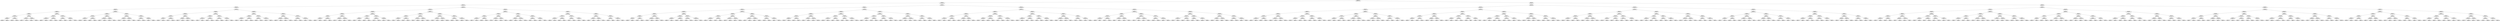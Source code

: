 ## [header material...]
## Command to get the layout: "dot -Teps thisfile > thisfile.eps"
graph "test"
{
node [shape="rectangle", fontsize=10, width=".2", height=".2", margin=0];
graph[fontsize=8];

n000 [label="clustersize = 14060
splitting feature:
((0.608,-0.305)-(-0.473,0.949))"] ;
n000 -- n001 ;
n001 [label="clustersize = 5900
splitting feature:
((-0.0205,-0.68)-(-0.00198,0.468))"] ;
n001 -- n002 ;
n002 [label="clustersize = 2819
splitting feature:
((-0.314,0.584)-(-0.76,-0.886))"] ;
n002 -- n003 ;
n003 [label="clustersize = 1494
splitting feature:
((-0.137,0.832)-(0.644,-0.329))"] ;
n003 -- n004 ;
n004 [label="clustersize = 735
splitting feature:
((-0.835,0.635)-(-0.347,0.36))"] ;
n004 -- n005 ;
n005 [label="clustersize = 128
splitting feature:
((-0.348,0.969)-(-0.246,-0.988))"] ;
n005 -- n006 ;
n006 [label="clustersize = 33
splitting feature:
((-0.204,-0.824)-(0.85,-0.843))"] ;
n006 -- n007 ;
n007 [label="clustersize = 16
splitting feature:
((0.362,0.164)-(-0.824,-0.0568))"] ;
n007 -- n008 ;
n008 [label="clustersize = 8
splitting feature:
((0.226,0.626)-(0.523,0.174))"] ;
n008 -- n009 ;
n009 [label="clustersize = 4
pupil avg:
[ 0.24646465  0.01353535]"] ;
n008 -- n010 ;
n010 [label="clustersize = 4
pupil avg:
[-0.28853383  0.15196324]"] ;
n007 -- n011 ;
n011 [label="clustersize = 8
splitting feature:
((0.271,0.181)-(-0.0918,-0.674))"] ;
n011 -- n012 ;
n012 [label="clustersize = 4
pupil avg:
[ 0.2279531   0.06300689]"] ;
n011 -- n013 ;
n013 [label="clustersize = 4
pupil avg:
[ 0.58897201  0.02550676]"] ;
n006 -- n014 ;
n014 [label="clustersize = 17
splitting feature:
((0.474,0.717)-(0.495,0.88))"] ;
n014 -- n015 ;
n015 [label="clustersize = 8
splitting feature:
((0.406,-0.442)-(0.261,-0.823))"] ;
n015 -- n016 ;
n016 [label="clustersize = 4
pupil avg:
[ 0.50663347  0.11184249]"] ;
n015 -- n017 ;
n017 [label="clustersize = 4
pupil avg:
[ 0.3062571   0.19379968]"] ;
n014 -- n018 ;
n018 [label="clustersize = 9
splitting feature:
((-0.181,-0.435)-(0.00973,0.649))"] ;
n018 -- n019 ;
n019 [label="clustersize = 4
pupil avg:
[ 0.84573743 -0.05841432]"] ;
n018 -- n020 ;
n020 [label="clustersize = 5
pupil avg:
[ 0.63452381  0.06871693]"] ;
n005 -- n021 ;
n021 [label="clustersize = 95
splitting feature:
((0.566,-0.254)-(-0.72,0.522))"] ;
n021 -- n022 ;
n022 [label="clustersize = 38
splitting feature:
((-0.285,0.123)-(0.515,-0.451))"] ;
n022 -- n023 ;
n023 [label="clustersize = 29
splitting feature:
((-0.426,0.518)-(0.52,-0.000781))"] ;
n023 -- n024 ;
n024 [label="clustersize = 6
pupil avg:
[-0.14055658 -0.16422276]"] ;
n023 -- n025 ;
n025 [label="clustersize = 23
pupil avg:
[ 0.13977686  0.02444861]"] ;
n022 -- n026 ;
n026 [label="clustersize = 9
splitting feature:
((0.624,-0.49)-(-0.768,0.586))"] ;
n026 -- n027 ;
n027 [label="clustersize = 4
pupil avg:
[-0.5147619   0.12571429]"] ;
n026 -- n028 ;
n028 [label="clustersize = 5
pupil avg:
[-0.077555    0.05957163]"] ;
n021 -- n029 ;
n029 [label="clustersize = 57
splitting feature:
((0.697,0.257)-(-0.313,-0.859))"] ;
n029 -- n030 ;
n030 [label="clustersize = 14
splitting feature:
((0.491,-0.178)-(-0.907,0.731))"] ;
n030 -- n031 ;
n031 [label="clustersize = 6
pupil avg:
[ 0.17603625  0.11014269]"] ;
n030 -- n032 ;
n032 [label="clustersize = 8
pupil avg:
[ 0.63751605  0.07107843]"] ;
n029 -- n033 ;
n033 [label="clustersize = 43
splitting feature:
((-0.428,0.262)-(0.33,-0.587))"] ;
n033 -- n034 ;
n034 [label="clustersize = 14
pupil avg:
[ 0.01327146 -0.10131787]"] ;
n033 -- n035 ;
n035 [label="clustersize = 29
pupil avg:
[ 0.1113131   0.02913263]"] ;
n004 -- n036 ;
n036 [label="clustersize = 607
splitting feature:
((-0.384,-0.927)-(0.505,-0.712))"] ;
n036 -- n037 ;
n037 [label="clustersize = 373
splitting feature:
((-0.905,-0.665)-(0.445,0.133))"] ;
n037 -- n038 ;
n038 [label="clustersize = 176
splitting feature:
((0.581,0.722)-(-0.886,0.611))"] ;
n038 -- n039 ;
n039 [label="clustersize = 91
splitting feature:
((-0.839,0.0102)-(0.41,-0.399))"] ;
n039 -- n040 ;
n040 [label="clustersize = 59
pupil avg:
[-0.24612702 -0.03062698]"] ;
n039 -- n041 ;
n041 [label="clustersize = 32
pupil avg:
[-0.01484805 -0.07608224]"] ;
n038 -- n042 ;
n042 [label="clustersize = 85
splitting feature:
((-0.522,-0.279)-(-0.768,-0.595))"] ;
n042 -- n043 ;
n043 [label="clustersize = 58
pupil avg:
[-0.04665452 -0.23947241]"] ;
n042 -- n044 ;
n044 [label="clustersize = 27
pupil avg:
[ 0.01143542 -0.09638346]"] ;
n037 -- n045 ;
n045 [label="clustersize = 197
splitting feature:
((-0.223,0.0926)-(0.143,-0.592))"] ;
n045 -- n046 ;
n046 [label="clustersize = 126
splitting feature:
((0.0632,0.186)-(-0.0352,-0.382))"] ;
n046 -- n047 ;
n047 [label="clustersize = 75
pupil avg:
[ 0.06486291 -0.0117361 ]"] ;
n046 -- n048 ;
n048 [label="clustersize = 51
pupil avg:
[-0.10480912 -0.05322766]"] ;
n045 -- n049 ;
n049 [label="clustersize = 71
splitting feature:
((0.361,0.868)-(-0.592,0.701))"] ;
n049 -- n050 ;
n050 [label="clustersize = 54
pupil avg:
[-0.14510921  0.12728386]"] ;
n049 -- n051 ;
n051 [label="clustersize = 17
pupil avg:
[ 0.0690002   0.04156311]"] ;
n036 -- n052 ;
n052 [label="clustersize = 234
splitting feature:
((-0.912,0.521)-(0.547,0.677))"] ;
n052 -- n053 ;
n053 [label="clustersize = 135
splitting feature:
((0.312,-0.234)-(0.316,0.896))"] ;
n053 -- n054 ;
n054 [label="clustersize = 109
splitting feature:
((-0.125,0.952)-(0.113,0.297))"] ;
n054 -- n055 ;
n055 [label="clustersize = 28
pupil avg:
[ 0.21711454 -0.11853722]"] ;
n054 -- n056 ;
n056 [label="clustersize = 81
pupil avg:
[ 0.07243079 -0.00036343]"] ;
n053 -- n057 ;
n057 [label="clustersize = 26
splitting feature:
((0.905,-0.0219)-(-0.368,-0.87))"] ;
n057 -- n058 ;
n058 [label="clustersize = 9
pupil avg:
[ 0.58365771  0.02372477]"] ;
n057 -- n059 ;
n059 [label="clustersize = 17
pupil avg:
[ 0.19140858 -0.06101432]"] ;
n052 -- n060 ;
n060 [label="clustersize = 99
splitting feature:
((-0.779,-0.847)-(0.986,-0.362))"] ;
n060 -- n061 ;
n061 [label="clustersize = 51
splitting feature:
((-0.374,0.63)-(-0.728,-0.733))"] ;
n061 -- n062 ;
n062 [label="clustersize = 34
pupil avg:
[-0.00023542  0.15731839]"] ;
n061 -- n063 ;
n063 [label="clustersize = 17
pupil avg:
[-0.2625561   0.13395089]"] ;
n060 -- n064 ;
n064 [label="clustersize = 48
splitting feature:
((-0.159,0.595)-(0.589,0.129))"] ;
n064 -- n065 ;
n065 [label="clustersize = 40
pupil avg:
[ 0.08071626 -0.00125179]"] ;
n064 -- n066 ;
n066 [label="clustersize = 8
pupil avg:
[-0.07494589  0.20258454]"] ;
n003 -- n067 ;
n067 [label="clustersize = 759
splitting feature:
((0.461,-0.717)-(-0.219,0.515))"] ;
n067 -- n068 ;
n068 [label="clustersize = 407
splitting feature:
((0.147,-0.992)-(0.658,0.69))"] ;
n068 -- n069 ;
n069 [label="clustersize = 352
splitting feature:
((-0.458,-0.917)-(0.366,0.706))"] ;
n069 -- n070 ;
n070 [label="clustersize = 212
splitting feature:
((-0.686,0.424)-(-0.473,0.143))"] ;
n070 -- n071 ;
n071 [label="clustersize = 37
splitting feature:
((-0.572,-0.73)-(0.317,-0.78))"] ;
n071 -- n072 ;
n072 [label="clustersize = 21
pupil avg:
[-0.20840822  0.09651321]"] ;
n071 -- n073 ;
n073 [label="clustersize = 16
pupil avg:
[ 0.00761973  0.13239755]"] ;
n070 -- n074 ;
n074 [label="clustersize = 175
splitting feature:
((-0.605,-0.0449)-(0.388,-0.397))"] ;
n074 -- n075 ;
n075 [label="clustersize = 41
pupil avg:
[-0.1544261   0.15401161]"] ;
n074 -- n076 ;
n076 [label="clustersize = 134
pupil avg:
[-0.30715304  0.23291639]"] ;
n069 -- n077 ;
n077 [label="clustersize = 140
splitting feature:
((0.289,0.0942)-(0.201,-0.49))"] ;
n077 -- n078 ;
n078 [label="clustersize = 93
splitting feature:
((-0.175,-0.678)-(0.437,0.151))"] ;
n078 -- n079 ;
n079 [label="clustersize = 28
pupil avg:
[-0.07618524  0.24172789]"] ;
n078 -- n080 ;
n080 [label="clustersize = 65
pupil avg:
[ 0.06602131  0.29100146]"] ;
n077 -- n081 ;
n081 [label="clustersize = 47
splitting feature:
((0.253,-0.508)-(0.485,-0.439))"] ;
n081 -- n082 ;
n082 [label="clustersize = 33
pupil avg:
[-0.22306202  0.25374379]"] ;
n081 -- n083 ;
n083 [label="clustersize = 14
pupil avg:
[-0.07125193  0.32237698]"] ;
n068 -- n084 ;
n084 [label="clustersize = 55
splitting feature:
((-0.668,0.47)-(-0.541,-0.666))"] ;
n084 -- n085 ;
n085 [label="clustersize = 36
splitting feature:
((-0.104,-0.338)-(0.391,0.446))"] ;
n085 -- n086 ;
n086 [label="clustersize = 12
splitting feature:
((-0.803,0.717)-(-0.904,-0.185))"] ;
n086 -- n087 ;
n087 [label="clustersize = 7
pupil avg:
[ 0.41027637  0.27238464]"] ;
n086 -- n088 ;
n088 [label="clustersize = 5
pupil avg:
[-0.17701916  0.07067223]"] ;
n085 -- n089 ;
n089 [label="clustersize = 24
splitting feature:
((0.258,-0.311)-(-0.925,0.0876))"] ;
n089 -- n090 ;
n090 [label="clustersize = 20
pupil avg:
[ 0.40965288  0.27130159]"] ;
n089 -- n091 ;
n091 [label="clustersize = 4
pupil avg:
[ 0.73039216  0.28406863]"] ;
n084 -- n092 ;
n092 [label="clustersize = 19
splitting feature:
((0.107,0.605)-(-0.512,0.552))"] ;
n092 -- n093 ;
n093 [label="clustersize = 8
splitting feature:
((-0.989,0.704)-(-0.769,0.482))"] ;
n093 -- n094 ;
n094 [label="clustersize = 4
pupil avg:
[ 0.42559182  0.19869082]"] ;
n093 -- n095 ;
n095 [label="clustersize = 4
pupil avg:
[ 0.08258258  0.08666275]"] ;
n092 -- n096 ;
n096 [label="clustersize = 11
splitting feature:
((-0.19,-0.317)-(0.352,0.689))"] ;
n096 -- n097 ;
n097 [label="clustersize = 4
pupil avg:
[-0.43557194  0.11117936]"] ;
n096 -- n098 ;
n098 [label="clustersize = 7
pupil avg:
[ 0.01230765  0.33467462]"] ;
n067 -- n099 ;
n099 [label="clustersize = 352
splitting feature:
((0.619,0.159)-(-0.96,-0.203))"] ;
n099 -- n100 ;
n100 [label="clustersize = 207
splitting feature:
((-0.262,0.34)-(0.18,-0.238))"] ;
n100 -- n101 ;
n101 [label="clustersize = 61
splitting feature:
((0.434,0.692)-(-0.898,-0.928))"] ;
n101 -- n102 ;
n102 [label="clustersize = 30
splitting feature:
((-0.487,-0.609)-(0.564,-0.0717))"] ;
n102 -- n103 ;
n103 [label="clustersize = 13
pupil avg:
[-0.13624488  0.07160368]"] ;
n102 -- n104 ;
n104 [label="clustersize = 17
pupil avg:
[ 0.32311688  0.19210669]"] ;
n101 -- n105 ;
n105 [label="clustersize = 31
splitting feature:
((-0.634,0.164)-(-0.421,0.324))"] ;
n105 -- n106 ;
n106 [label="clustersize = 10
pupil avg:
[ 0.12426787 -0.03110942]"] ;
n105 -- n107 ;
n107 [label="clustersize = 21
pupil avg:
[-0.33489494 -0.15980959]"] ;
n100 -- n108 ;
n108 [label="clustersize = 146
splitting feature:
((0.431,0.347)-(-0.308,-0.051))"] ;
n108 -- n109 ;
n109 [label="clustersize = 53
splitting feature:
((0.496,-0.364)-(0.121,0.346))"] ;
n109 -- n110 ;
n110 [label="clustersize = 27
pupil avg:
[-0.29692253  0.30345811]"] ;
n109 -- n111 ;
n111 [label="clustersize = 26
pupil avg:
[-0.14417587  0.16739141]"] ;
n108 -- n112 ;
n112 [label="clustersize = 93
splitting feature:
((0.208,-0.941)-(-0.213,-0.483))"] ;
n112 -- n113 ;
n113 [label="clustersize = 39
pupil avg:
[-0.34627281  0.2137679 ]"] ;
n112 -- n114 ;
n114 [label="clustersize = 54
pupil avg:
[-0.24732561  0.11219316]"] ;
n099 -- n115 ;
n115 [label="clustersize = 145
splitting feature:
((-0.977,0.357)-(-0.529,0.276))"] ;
n115 -- n116 ;
n116 [label="clustersize = 57
splitting feature:
((0.35,-0.45)-(-0.493,-0.984))"] ;
n116 -- n117 ;
n117 [label="clustersize = 40
splitting feature:
((-0.22,-0.425)-(-0.898,0.986))"] ;
n117 -- n118 ;
n118 [label="clustersize = 35
pupil avg:
[-0.00038808 -0.01409799]"] ;
n117 -- n119 ;
n119 [label="clustersize = 5
pupil avg:
[ 0.33217893 -0.12920635]"] ;
n116 -- n120 ;
n120 [label="clustersize = 17
splitting feature:
((0.821,-0.545)-(-0.0803,0.955))"] ;
n120 -- n121 ;
n121 [label="clustersize = 11
pupil avg:
[-0.23540059 -0.13807261]"] ;
n120 -- n122 ;
n122 [label="clustersize = 6
pupil avg:
[ 0.05997312 -0.10119309]"] ;
n115 -- n123 ;
n123 [label="clustersize = 88
splitting feature:
((-0.0862,0.174)-(-0.133,-0.391))"] ;
n123 -- n124 ;
n124 [label="clustersize = 30
splitting feature:
((-0.347,0.179)-(0.225,-0.629))"] ;
n124 -- n125 ;
n125 [label="clustersize = 26
pupil avg:
[-0.05226132 -0.11584183]"] ;
n124 -- n126 ;
n126 [label="clustersize = 4
pupil avg:
[-0.39547755  0.21546038]"] ;
n123 -- n127 ;
n127 [label="clustersize = 58
splitting feature:
((-0.0937,-0.531)-(-0.495,-0.326))"] ;
n127 -- n128 ;
n128 [label="clustersize = 31
pupil avg:
[-0.3671236  -0.05376755]"] ;
n127 -- n129 ;
n129 [label="clustersize = 27
pupil avg:
[-0.21070144 -0.2494948 ]"] ;
n002 -- n130 ;
n130 [label="clustersize = 1325
splitting feature:
((-0.202,-0.607)-(-0.752,0.576))"] ;
n130 -- n131 ;
n131 [label="clustersize = 1120
splitting feature:
((0.392,0.461)-(-0.925,-0.358))"] ;
n131 -- n132 ;
n132 [label="clustersize = 403
splitting feature:
((0.266,-0.615)-(0.363,-0.103))"] ;
n132 -- n133 ;
n133 [label="clustersize = 228
splitting feature:
((0.129,0.71)-(0.63,-0.0386))"] ;
n133 -- n134 ;
n134 [label="clustersize = 91
splitting feature:
((-0.46,0.58)-(-0.852,0.417))"] ;
n134 -- n135 ;
n135 [label="clustersize = 64
splitting feature:
((-0.18,0.464)-(0.215,-0.252))"] ;
n135 -- n136 ;
n136 [label="clustersize = 21
pupil avg:
[-0.19919063 -0.00062276]"] ;
n135 -- n137 ;
n137 [label="clustersize = 43
pupil avg:
[-0.41306452  0.19421239]"] ;
n134 -- n138 ;
n138 [label="clustersize = 27
splitting feature:
((0.0805,0.858)-(-0.0247,-0.254))"] ;
n138 -- n139 ;
n139 [label="clustersize = 8
pupil avg:
[ 0.33803781  0.16250515]"] ;
n138 -- n140 ;
n140 [label="clustersize = 19
pupil avg:
[-0.16062593  0.14428991]"] ;
n133 -- n141 ;
n141 [label="clustersize = 137
splitting feature:
((0.317,-0.634)-(-0.371,-0.253))"] ;
n141 -- n142 ;
n142 [label="clustersize = 113
splitting feature:
((-0.674,0.502)-(0.681,-0.959))"] ;
n142 -- n143 ;
n143 [label="clustersize = 15
pupil avg:
[-0.26951172  0.12180164]"] ;
n142 -- n144 ;
n144 [label="clustersize = 98
pupil avg:
[-0.44248249  0.22805326]"] ;
n141 -- n145 ;
n145 [label="clustersize = 24
splitting feature:
((-0.556,0.437)-(-0.334,0.296))"] ;
n145 -- n146 ;
n146 [label="clustersize = 4
pupil avg:
[ 0.18539815  0.11250854]"] ;
n145 -- n147 ;
n147 [label="clustersize = 20
pupil avg:
[-0.36662728  0.02473087]"] ;
n132 -- n148 ;
n148 [label="clustersize = 175
splitting feature:
((-0.752,0.653)-(-0.642,-0.585))"] ;
n148 -- n149 ;
n149 [label="clustersize = 24
splitting feature:
((-0.717,0.437)-(0.525,0.775))"] ;
n149 -- n150 ;
n150 [label="clustersize = 12
splitting feature:
((-0.384,-0.398)-(0.636,0.311))"] ;
n150 -- n151 ;
n151 [label="clustersize = 6
pupil avg:
[ 0.13518519 -0.16944444]"] ;
n150 -- n152 ;
n152 [label="clustersize = 6
pupil avg:
[-0.12495443  0.19002347]"] ;
n149 -- n153 ;
n153 [label="clustersize = 12
splitting feature:
((-0.871,0.702)-(-0.294,-0.0397))"] ;
n153 -- n154 ;
n154 [label="clustersize = 5
pupil avg:
[ 0.79693496  0.25323196]"] ;
n153 -- n155 ;
n155 [label="clustersize = 7
pupil avg:
[ 0.00536251  0.21322446]"] ;
n148 -- n156 ;
n156 [label="clustersize = 151
splitting feature:
((-0.617,-0.16)-(0.0967,0.805))"] ;
n156 -- n157 ;
n157 [label="clustersize = 116
splitting feature:
((-0.583,-0.867)-(0.334,-0.345))"] ;
n157 -- n158 ;
n158 [label="clustersize = 26
pupil avg:
[-0.34647442  0.11754405]"] ;
n157 -- n159 ;
n159 [label="clustersize = 90
pupil avg:
[-0.21433061  0.21368565]"] ;
n156 -- n160 ;
n160 [label="clustersize = 35
splitting feature:
((0.148,0.293)-(-0.999,0.96))"] ;
n160 -- n161 ;
n161 [label="clustersize = 31
pupil avg:
[-0.0705094   0.16241958]"] ;
n160 -- n162 ;
n162 [label="clustersize = 4
pupil avg:
[ 0.50772523  0.15009009]"] ;
n131 -- n163 ;
n163 [label="clustersize = 717
splitting feature:
((0.0446,-0.317)-(-0.418,-0.489))"] ;
n163 -- n164 ;
n164 [label="clustersize = 461
splitting feature:
((0.093,-0.468)-(-0.0433,0.152))"] ;
n164 -- n165 ;
n165 [label="clustersize = 303
splitting feature:
((-0.846,0.762)-(-0.316,-0.4))"] ;
n165 -- n166 ;
n166 [label="clustersize = 16
splitting feature:
((-0.716,-0.499)-(-0.934,0.471))"] ;
n166 -- n167 ;
n167 [label="clustersize = 7
pupil avg:
[-0.21123746  0.2435856 ]"] ;
n166 -- n168 ;
n168 [label="clustersize = 9
pupil avg:
[ 0.30532972  0.04058542]"] ;
n165 -- n169 ;
n169 [label="clustersize = 287
splitting feature:
((-0.258,-0.216)-(-0.0137,-0.858))"] ;
n169 -- n170 ;
n170 [label="clustersize = 120
pupil avg:
[-0.34476145 -0.02671372]"] ;
n169 -- n171 ;
n171 [label="clustersize = 167
pupil avg:
[-0.39303154  0.13442215]"] ;
n164 -- n172 ;
n172 [label="clustersize = 158
splitting feature:
((0.557,0.567)-(-0.128,0.795))"] ;
n172 -- n173 ;
n173 [label="clustersize = 77
splitting feature:
((-0.901,0.474)-(-0.546,-0.655))"] ;
n173 -- n174 ;
n174 [label="clustersize = 18
pupil avg:
[-0.11742765  0.0202684 ]"] ;
n173 -- n175 ;
n175 [label="clustersize = 59
pupil avg:
[-0.35250957  0.06830238]"] ;
n172 -- n176 ;
n176 [label="clustersize = 81
splitting feature:
((-0.545,0.0348)-(-0.291,0.877))"] ;
n176 -- n177 ;
n177 [label="clustersize = 47
pupil avg:
[-0.20036358  0.00924143]"] ;
n176 -- n178 ;
n178 [label="clustersize = 34
pupil avg:
[ 0.03352513  0.02604744]"] ;
n163 -- n179 ;
n179 [label="clustersize = 256
splitting feature:
((-0.759,0.24)-(-0.921,0.817))"] ;
n179 -- n180 ;
n180 [label="clustersize = 207
splitting feature:
((-0.909,0.131)-(-0.792,-0.906))"] ;
n180 -- n181 ;
n181 [label="clustersize = 49
splitting feature:
((0.922,-0.773)-(0.129,0.646))"] ;
n181 -- n182 ;
n182 [label="clustersize = 20
pupil avg:
[-0.38774921 -0.2155915 ]"] ;
n181 -- n183 ;
n183 [label="clustersize = 29
pupil avg:
[-0.1034209  -0.10167013]"] ;
n180 -- n184 ;
n184 [label="clustersize = 158
splitting feature:
((-0.407,-0.98)-(-0.222,-0.142))"] ;
n184 -- n185 ;
n185 [label="clustersize = 69
pupil avg:
[-0.51069198 -0.26001956]"] ;
n184 -- n186 ;
n186 [label="clustersize = 89
pupil avg:
[-0.36861605 -0.18859942]"] ;
n179 -- n187 ;
n187 [label="clustersize = 49
splitting feature:
((-0.126,0.632)-(0.00614,-0.439))"] ;
n187 -- n188 ;
n188 [label="clustersize = 22
splitting feature:
((-0.278,-0.174)-(0.216,0.921))"] ;
n188 -- n189 ;
n189 [label="clustersize = 13
pupil avg:
[ 0.04959405 -0.16666244]"] ;
n188 -- n190 ;
n190 [label="clustersize = 9
pupil avg:
[ 0.64744505  0.18312757]"] ;
n187 -- n191 ;
n191 [label="clustersize = 27
splitting feature:
((-0.964,-0.194)-(-0.219,-0.938))"] ;
n191 -- n192 ;
n192 [label="clustersize = 5
pupil avg:
[ 0.06379585  0.02535885]"] ;
n191 -- n193 ;
n193 [label="clustersize = 22
pupil avg:
[-0.47302591 -0.02457806]"] ;
n130 -- n194 ;
n194 [label="clustersize = 205
splitting feature:
((-0.224,0.62)-(-0.681,0.927))"] ;
n194 -- n195 ;
n195 [label="clustersize = 101
splitting feature:
((-0.26,0.497)-(0.132,0.499))"] ;
n195 -- n196 ;
n196 [label="clustersize = 51
splitting feature:
((0.179,0.777)-(0.922,-0.988))"] ;
n196 -- n197 ;
n197 [label="clustersize = 27
splitting feature:
((-0.92,-0.45)-(0.338,-0.0603))"] ;
n197 -- n198 ;
n198 [label="clustersize = 11
splitting feature:
((0.0208,-0.219)-(0.0914,-0.972))"] ;
n198 -- n199 ;
n199 [label="clustersize = 7
pupil avg:
[-0.14267453 -0.17018058]"] ;
n198 -- n200 ;
n200 [label="clustersize = 4
pupil avg:
[ 0.03513471  0.03781328]"] ;
n197 -- n201 ;
n201 [label="clustersize = 16
splitting feature:
((-0.485,0.971)-(0.637,0.491))"] ;
n201 -- n202 ;
n202 [label="clustersize = 4
pupil avg:
[ 0.33708207  0.05695289]"] ;
n201 -- n203 ;
n203 [label="clustersize = 12
pupil avg:
[ 0.04726627  0.09156719]"] ;
n196 -- n204 ;
n204 [label="clustersize = 24
splitting feature:
((0.448,-0.45)-(0.505,0.334))"] ;
n204 -- n205 ;
n205 [label="clustersize = 16
splitting feature:
((0.187,-0.661)-(-0.549,0.289))"] ;
n205 -- n206 ;
n206 [label="clustersize = 11
pupil avg:
[-0.11551    -0.18753923]"] ;
n205 -- n207 ;
n207 [label="clustersize = 5
pupil avg:
[-0.48821548 -0.24579918]"] ;
n204 -- n208 ;
n208 [label="clustersize = 8
splitting feature:
((0.477,0.437)-(0.781,0.278))"] ;
n208 -- n209 ;
n209 [label="clustersize = 4
pupil avg:
[ 0.14675477 -0.06543299]"] ;
n208 -- n210 ;
n210 [label="clustersize = 4
pupil avg:
[-0.16361193 -0.22278749]"] ;
n195 -- n211 ;
n211 [label="clustersize = 50
splitting feature:
((0.575,0.87)-(0.895,-0.407))"] ;
n211 -- n212 ;
n212 [label="clustersize = 30
splitting feature:
((0.467,0.699)-(-0.623,-0.347))"] ;
n212 -- n213 ;
n213 [label="clustersize = 10
splitting feature:
((0.177,-0.289)-(-0.103,0.307))"] ;
n213 -- n214 ;
n214 [label="clustersize = 6
pupil avg:
[ 0.03832607  0.26309702]"] ;
n213 -- n215 ;
n215 [label="clustersize = 4
pupil avg:
[ 0.22496345  0.05633528]"] ;
n212 -- n216 ;
n216 [label="clustersize = 20
splitting feature:
((-0.267,-0.787)-(-0.693,0.595))"] ;
n216 -- n217 ;
n217 [label="clustersize = 7
pupil avg:
[-0.0792607   0.18709902]"] ;
n216 -- n218 ;
n218 [label="clustersize = 13
pupil avg:
[-0.27975761  0.23989365]"] ;
n211 -- n219 ;
n219 [label="clustersize = 20
splitting feature:
((0.335,-0.965)-(-0.955,-0.264))"] ;
n219 -- n220 ;
n220 [label="clustersize = 12
splitting feature:
((-0.601,0.195)-(0.487,-0.369))"] ;
n220 -- n221 ;
n221 [label="clustersize = 4
pupil avg:
[-0.14810924  0.09411765]"] ;
n220 -- n222 ;
n222 [label="clustersize = 8
pupil avg:
[-0.24644795  0.28193558]"] ;
n219 -- n223 ;
n223 [label="clustersize = 8
splitting feature:
((0.044,0.427)-(0.593,0.239))"] ;
n223 -- n224 ;
n224 [label="clustersize = 4
pupil avg:
[-0.53458031 -0.10301111]"] ;
n223 -- n225 ;
n225 [label="clustersize = 4
pupil avg:
[-0.27623641  0.22947924]"] ;
n194 -- n226 ;
n226 [label="clustersize = 104
splitting feature:
((-0.0879,-0.226)-(-0.1,0.82))"] ;
n226 -- n227 ;
n227 [label="clustersize = 69
splitting feature:
((0.363,0.926)-(-0.396,0.655))"] ;
n227 -- n228 ;
n228 [label="clustersize = 39
splitting feature:
((0.518,-0.151)-(-0.775,-0.838))"] ;
n228 -- n229 ;
n229 [label="clustersize = 23
splitting feature:
((-0.78,0.375)-(-0.0815,-0.673))"] ;
n229 -- n230 ;
n230 [label="clustersize = 17
pupil avg:
[ 0.32391255  0.26330406]"] ;
n229 -- n231 ;
n231 [label="clustersize = 6
pupil avg:
[-0.15589     0.23528484]"] ;
n228 -- n232 ;
n232 [label="clustersize = 16
splitting feature:
((0.263,0.751)-(0.598,0.808))"] ;
n232 -- n233 ;
n233 [label="clustersize = 12
pupil avg:
[ 0.12563059  0.03749968]"] ;
n232 -- n234 ;
n234 [label="clustersize = 4
pupil avg:
[-0.29333729 -0.0004158 ]"] ;
n227 -- n235 ;
n235 [label="clustersize = 30
splitting feature:
((0.544,-0.709)-(-0.185,-0.119))"] ;
n235 -- n236 ;
n236 [label="clustersize = 14
splitting feature:
((0.401,0.69)-(0.488,0.235))"] ;
n236 -- n237 ;
n237 [label="clustersize = 5
pupil avg:
[-0.13788183  0.27073738]"] ;
n236 -- n238 ;
n238 [label="clustersize = 9
pupil avg:
[-0.48477592  0.32673423]"] ;
n235 -- n239 ;
n239 [label="clustersize = 16
splitting feature:
((-0.74,0.616)-(-0.324,-0.728))"] ;
n239 -- n240 ;
n240 [label="clustersize = 10
pupil avg:
[-0.00517932  0.02667619]"] ;
n239 -- n241 ;
n241 [label="clustersize = 6
pupil avg:
[-0.34668859 -0.2583009 ]"] ;
n226 -- n242 ;
n242 [label="clustersize = 35
splitting feature:
((0.161,0.555)-(-0.356,-0.444))"] ;
n242 -- n243 ;
n243 [label="clustersize = 19
splitting feature:
((0.481,0.987)-(0.0729,0.708))"] ;
n243 -- n244 ;
n244 [label="clustersize = 8
splitting feature:
((0.85,-0.439)-(0.764,-0.0728))"] ;
n244 -- n245 ;
n245 [label="clustersize = 4
pupil avg:
[ 0.28961353 -0.00531401]"] ;
n244 -- n246 ;
n246 [label="clustersize = 4
pupil avg:
[ 0.14563583  0.39681813]"] ;
n243 -- n247 ;
n247 [label="clustersize = 11
splitting feature:
((-0.146,-0.458)-(0.306,0.127))"] ;
n247 -- n248 ;
n248 [label="clustersize = 4
pupil avg:
[ 0.36228632  0.03974359]"] ;
n247 -- n249 ;
n249 [label="clustersize = 7
pupil avg:
[ 0.61016778  0.16068072]"] ;
n242 -- n250 ;
n250 [label="clustersize = 16
splitting feature:
((-0.252,-0.573)-(0.326,-0.0537))"] ;
n250 -- n251 ;
n251 [label="clustersize = 8
splitting feature:
((0.26,-0.44)-(0.15,0.419))"] ;
n251 -- n252 ;
n252 [label="clustersize = 4
pupil avg:
[ 0.09206349 -0.04126984]"] ;
n251 -- n253 ;
n253 [label="clustersize = 4
pupil avg:
[ 0.47336691  0.0601801 ]"] ;
n250 -- n254 ;
n254 [label="clustersize = 8
splitting feature:
((0.326,-0.568)-(-0.752,-0.557))"] ;
n254 -- n255 ;
n255 [label="clustersize = 4
pupil avg:
[-0.3475094   0.31876566]"] ;
n254 -- n256 ;
n256 [label="clustersize = 4
pupil avg:
[ 0.01085245  0.19641251]"] ;
n001 -- n257 ;
n257 [label="clustersize = 3081
splitting feature:
((-0.192,0.74)-(-0.827,-0.249))"] ;
n257 -- n258 ;
n258 [label="clustersize = 1707
splitting feature:
((-0.274,0.796)-(0.0642,-0.61))"] ;
n258 -- n259 ;
n259 [label="clustersize = 722
splitting feature:
((0.264,-0.554)-(-0.306,-0.682))"] ;
n259 -- n260 ;
n260 [label="clustersize = 443
splitting feature:
((-0.939,0.208)-(-0.376,-0.641))"] ;
n260 -- n261 ;
n261 [label="clustersize = 217
splitting feature:
((-0.133,0.961)-(-0.344,-0.311))"] ;
n261 -- n262 ;
n262 [label="clustersize = 171
splitting feature:
((-0.574,0.0985)-(0.837,0.474))"] ;
n262 -- n263 ;
n263 [label="clustersize = 130
splitting feature:
((0.51,-0.87)-(0.97,-0.56))"] ;
n263 -- n264 ;
n264 [label="clustersize = 96
pupil avg:
[ 0.46608494  0.02616527]"] ;
n263 -- n265 ;
n265 [label="clustersize = 34
pupil avg:
[ 0.59670683  0.00181421]"] ;
n262 -- n266 ;
n266 [label="clustersize = 41
splitting feature:
((-0.201,-0.989)-(0.17,-0.772))"] ;
n266 -- n267 ;
n267 [label="clustersize = 16
pupil avg:
[ 0.55517401  0.20757712]"] ;
n266 -- n268 ;
n268 [label="clustersize = 25
pupil avg:
[ 0.29500856  0.22716146]"] ;
n261 -- n269 ;
n269 [label="clustersize = 46
splitting feature:
((-0.0223,0.817)-(-0.0547,-0.0601))"] ;
n269 -- n270 ;
n270 [label="clustersize = 19
splitting feature:
((-0.97,0.968)-(-0.0756,0.0438))"] ;
n270 -- n271 ;
n271 [label="clustersize = 13
pupil avg:
[ 0.52878721 -0.05581431]"] ;
n270 -- n272 ;
n272 [label="clustersize = 6
pupil avg:
[ 0.26495004  0.07486099]"] ;
n269 -- n273 ;
n273 [label="clustersize = 27
splitting feature:
((-0.041,-0.789)-(0.73,-0.711))"] ;
n273 -- n274 ;
n274 [label="clustersize = 12
pupil avg:
[-0.05497489 -0.09743888]"] ;
n273 -- n275 ;
n275 [label="clustersize = 15
pupil avg:
[ 0.23535715  0.01376152]"] ;
n260 -- n276 ;
n276 [label="clustersize = 226
splitting feature:
((-0.62,0.393)-(0.745,0.438))"] ;
n276 -- n277 ;
n277 [label="clustersize = 121
splitting feature:
((0.969,-0.994)-(0.0629,0.0284))"] ;
n277 -- n278 ;
n278 [label="clustersize = 26
splitting feature:
((-0.0834,0.693)-(0.168,-0.577))"] ;
n278 -- n279 ;
n279 [label="clustersize = 22
pupil avg:
[ 0.55990035 -0.04281496]"] ;
n278 -- n280 ;
n280 [label="clustersize = 4
pupil avg:
[ 0.27761438 -0.14321895]"] ;
n277 -- n281 ;
n281 [label="clustersize = 95
splitting feature:
((-0.562,0.936)-(0.136,-0.813))"] ;
n281 -- n282 ;
n282 [label="clustersize = 39
pupil avg:
[ 0.41794206  0.08533956]"] ;
n281 -- n283 ;
n283 [label="clustersize = 56
pupil avg:
[ 0.25358167  0.10087779]"] ;
n276 -- n284 ;
n284 [label="clustersize = 105
splitting feature:
((-0.899,-0.812)-(-0.551,-0.757))"] ;
n284 -- n285 ;
n285 [label="clustersize = 43
splitting feature:
((-0.903,-0.871)-(-0.653,0.245))"] ;
n285 -- n286 ;
n286 [label="clustersize = 31
pupil avg:
[ 0.40917885  0.30030316]"] ;
n285 -- n287 ;
n287 [label="clustersize = 12
pupil avg:
[ 0.06977821  0.32704694]"] ;
n284 -- n288 ;
n288 [label="clustersize = 62
splitting feature:
((-0.653,0.00423)-(0.462,0.655))"] ;
n288 -- n289 ;
n289 [label="clustersize = 17
pupil avg:
[ 0.3109307   0.01056358]"] ;
n288 -- n290 ;
n290 [label="clustersize = 45
pupil avg:
[ 0.07243157  0.1691673 ]"] ;
n259 -- n291 ;
n291 [label="clustersize = 279
splitting feature:
((-0.336,-0.11)-(0.191,0.908))"] ;
n291 -- n292 ;
n292 [label="clustersize = 193
splitting feature:
((-0.926,0.96)-(0.58,-0.0925))"] ;
n292 -- n293 ;
n293 [label="clustersize = 58
splitting feature:
((0.187,-0.89)-(0.0118,-0.684))"] ;
n293 -- n294 ;
n294 [label="clustersize = 24
splitting feature:
((-0.93,-0.668)-(-0.0505,-0.975))"] ;
n294 -- n295 ;
n295 [label="clustersize = 7
pupil avg:
[-0.20968078 -0.13266963]"] ;
n294 -- n296 ;
n296 [label="clustersize = 17
pupil avg:
[ 0.25436205 -0.08523613]"] ;
n293 -- n297 ;
n297 [label="clustersize = 34
splitting feature:
((-0.607,0.12)-(-0.416,0.363))"] ;
n297 -- n298 ;
n298 [label="clustersize = 17
pupil avg:
[ 0.51570741 -0.05418097]"] ;
n297 -- n299 ;
n299 [label="clustersize = 17
pupil avg:
[ 0.34231568 -0.13552226]"] ;
n292 -- n300 ;
n300 [label="clustersize = 135
splitting feature:
((0.506,0.964)-(-0.874,-0.342))"] ;
n300 -- n301 ;
n301 [label="clustersize = 51
splitting feature:
((-0.00486,0.437)-(-0.273,-0.946))"] ;
n301 -- n302 ;
n302 [label="clustersize = 35
pupil avg:
[ 0.18350947  0.12061139]"] ;
n301 -- n303 ;
n303 [label="clustersize = 16
pupil avg:
[-0.20048599  0.00193639]"] ;
n300 -- n304 ;
n304 [label="clustersize = 84
splitting feature:
((-0.0176,-0.29)-(-0.139,0.373))"] ;
n304 -- n305 ;
n305 [label="clustersize = 35
pupil avg:
[-0.15934433 -0.11228597]"] ;
n304 -- n306 ;
n306 [label="clustersize = 49
pupil avg:
[ 0.03469844 -0.08336987]"] ;
n291 -- n307 ;
n307 [label="clustersize = 86
splitting feature:
((-0.87,0.564)-(-0.565,0.593))"] ;
n307 -- n308 ;
n308 [label="clustersize = 47
splitting feature:
((0.682,0.438)-(-0.344,-0.099))"] ;
n308 -- n309 ;
n309 [label="clustersize = 11
splitting feature:
((0.432,0.161)-(-0.755,-0.156))"] ;
n309 -- n310 ;
n310 [label="clustersize = 6
pupil avg:
[ 0.6590624   0.31454121]"] ;
n309 -- n311 ;
n311 [label="clustersize = 5
pupil avg:
[ 0.49968254  0.04126984]"] ;
n308 -- n312 ;
n312 [label="clustersize = 36
splitting feature:
((-0.211,0.97)-(0.000403,-0.384))"] ;
n312 -- n313 ;
n313 [label="clustersize = 27
pupil avg:
[ 0.60988923  0.0123362 ]"] ;
n312 -- n314 ;
n314 [label="clustersize = 9
pupil avg:
[ 0.35395015  0.08840112]"] ;
n307 -- n315 ;
n315 [label="clustersize = 39
splitting feature:
((0.00427,-0.783)-(0.823,0.249))"] ;
n315 -- n316 ;
n316 [label="clustersize = 26
splitting feature:
((0.731,-0.129)-(-0.788,0.758))"] ;
n316 -- n317 ;
n317 [label="clustersize = 19
pupil avg:
[ 0.48219252  0.20109048]"] ;
n316 -- n318 ;
n318 [label="clustersize = 7
pupil avg:
[ 0.22338232 -0.05589542]"] ;
n315 -- n319 ;
n319 [label="clustersize = 13
splitting feature:
((0.648,-0.557)-(-0.854,0.219))"] ;
n319 -- n320 ;
n320 [label="clustersize = 7
pupil avg:
[ 0.14842585  0.19311476]"] ;
n319 -- n321 ;
n321 [label="clustersize = 6
pupil avg:
[-0.25115591  0.04454568]"] ;
n258 -- n322 ;
n322 [label="clustersize = 985
splitting feature:
((0.0218,-0.28)-(0.0239,0.895))"] ;
n322 -- n323 ;
n323 [label="clustersize = 600
splitting feature:
((-0.102,-0.846)-(-0.864,0.479))"] ;
n323 -- n324 ;
n324 [label="clustersize = 446
splitting feature:
((-0.298,-0.918)-(-0.605,0.764))"] ;
n324 -- n325 ;
n325 [label="clustersize = 347
splitting feature:
((-0.848,-0.674)-(0.81,0.883))"] ;
n325 -- n326 ;
n326 [label="clustersize = 171
splitting feature:
((-0.169,0.696)-(0.229,0.434))"] ;
n326 -- n327 ;
n327 [label="clustersize = 93
pupil avg:
[ 0.02117973  0.00365419]"] ;
n326 -- n328 ;
n328 [label="clustersize = 78
pupil avg:
[-0.12764003  0.13648382]"] ;
n325 -- n329 ;
n329 [label="clustersize = 176
splitting feature:
((0.27,-0.224)-(-0.0873,0.399))"] ;
n329 -- n330 ;
n330 [label="clustersize = 117
pupil avg:
[-0.16972824  0.23759625]"] ;
n329 -- n331 ;
n331 [label="clustersize = 59
pupil avg:
[-0.03130053  0.11131054]"] ;
n324 -- n332 ;
n332 [label="clustersize = 99
splitting feature:
((-0.691,-0.546)-(0.518,0.339))"] ;
n332 -- n333 ;
n333 [label="clustersize = 15
splitting feature:
((-0.502,0.378)-(0.667,-0.197))"] ;
n333 -- n334 ;
n334 [label="clustersize = 11
pupil avg:
[-0.16149075  0.05214973]"] ;
n333 -- n335 ;
n335 [label="clustersize = 4
pupil avg:
[ 0.20836751 -0.03208874]"] ;
n332 -- n336 ;
n336 [label="clustersize = 84
splitting feature:
((-0.344,0.66)-(-0.213,-0.656))"] ;
n336 -- n337 ;
n337 [label="clustersize = 28
pupil avg:
[ 0.32313745  0.23016328]"] ;
n336 -- n338 ;
n338 [label="clustersize = 56
pupil avg:
[ 0.13680407  0.18386014]"] ;
n323 -- n339 ;
n339 [label="clustersize = 154
splitting feature:
((-0.00812,-0.626)-(-0.749,0.744))"] ;
n339 -- n340 ;
n340 [label="clustersize = 85
splitting feature:
((0.0909,0.881)-(-0.479,0.52))"] ;
n340 -- n341 ;
n341 [label="clustersize = 47
splitting feature:
((-0.218,0.402)-(0.148,-0.836))"] ;
n341 -- n342 ;
n342 [label="clustersize = 38
pupil avg:
[ 0.28343703  0.03606155]"] ;
n341 -- n343 ;
n343 [label="clustersize = 9
pupil avg:
[ 0.08024083  0.07453039]"] ;
n340 -- n344 ;
n344 [label="clustersize = 38
splitting feature:
((-0.7,0.333)-(0.244,-0.0375))"] ;
n344 -- n345 ;
n345 [label="clustersize = 8
pupil avg:
[ 0.37094625  0.01847123]"] ;
n344 -- n346 ;
n346 [label="clustersize = 30
pupil avg:
[-0.13591321  0.0969114 ]"] ;
n339 -- n347 ;
n347 [label="clustersize = 69
splitting feature:
((-0.947,-0.786)-(0.908,-0.925))"] ;
n347 -- n348 ;
n348 [label="clustersize = 28
splitting feature:
((-0.505,0.732)-(-0.9,0.78))"] ;
n348 -- n349 ;
n349 [label="clustersize = 4
pupil avg:
[ 0.0144333 -0.0087663]"] ;
n348 -- n350 ;
n350 [label="clustersize = 24
pupil avg:
[ 0.33732819  0.03514152]"] ;
n347 -- n351 ;
n351 [label="clustersize = 41
splitting feature:
((0.491,0.781)-(0.896,-0.468))"] ;
n351 -- n352 ;
n352 [label="clustersize = 23
pupil avg:
[ 0.49343317  0.24152742]"] ;
n351 -- n353 ;
n353 [label="clustersize = 18
pupil avg:
[ 0.42154791  0.01264643]"] ;
n322 -- n354 ;
n354 [label="clustersize = 385
splitting feature:
((-0.761,0.404)-(-0.773,-0.641))"] ;
n354 -- n355 ;
n355 [label="clustersize = 263
splitting feature:
((0.0166,0.906)-(-0.226,-0.0202))"] ;
n355 -- n356 ;
n356 [label="clustersize = 182
splitting feature:
((0.782,0.383)-(-0.182,-0.698))"] ;
n356 -- n357 ;
n357 [label="clustersize = 64
splitting feature:
((0.137,0.379)-(-0.948,0.752))"] ;
n357 -- n358 ;
n358 [label="clustersize = 55
pupil avg:
[ 0.48166623  0.21143477]"] ;
n357 -- n359 ;
n359 [label="clustersize = 9
pupil avg:
[ 0.75654766  0.12769544]"] ;
n356 -- n360 ;
n360 [label="clustersize = 118
splitting feature:
((-0.331,0.196)-(0.282,0.638))"] ;
n360 -- n361 ;
n361 [label="clustersize = 42
pupil avg:
[ 0.2510917   0.05578545]"] ;
n360 -- n362 ;
n362 [label="clustersize = 76
pupil avg:
[ 0.44718966  0.15087195]"] ;
n355 -- n363 ;
n363 [label="clustersize = 81
splitting feature:
((0.22,-0.0245)-(-0.724,0.417))"] ;
n363 -- n364 ;
n364 [label="clustersize = 53
splitting feature:
((0.761,0.644)-(-0.657,-0.257))"] ;
n364 -- n365 ;
n365 [label="clustersize = 7
pupil avg:
[ 0.26630778  0.20094917]"] ;
n364 -- n366 ;
n366 [label="clustersize = 46
pupil avg:
[ 0.07956242  0.05352861]"] ;
n363 -- n367 ;
n367 [label="clustersize = 28
splitting feature:
((0.33,0.161)-(0.117,0.456))"] ;
n367 -- n368 ;
n368 [label="clustersize = 6
pupil avg:
[ 0.12842381  0.08239879]"] ;
n367 -- n369 ;
n369 [label="clustersize = 22
pupil avg:
[ 0.37110168  0.01874246]"] ;
n354 -- n370 ;
n370 [label="clustersize = 122
splitting feature:
((0.782,0.166)-(-0.927,-0.249))"] ;
n370 -- n371 ;
n371 [label="clustersize = 55
splitting feature:
((0.844,0.164)-(-0.377,-0.588))"] ;
n371 -- n372 ;
n372 [label="clustersize = 9
splitting feature:
((0.548,0.589)-(-0.332,0.0509))"] ;
n372 -- n373 ;
n373 [label="clustersize = 4
pupil avg:
[ 0.54964022  0.28816251]"] ;
n372 -- n374 ;
n374 [label="clustersize = 5
pupil avg:
[ 0.11452326  0.12300749]"] ;
n371 -- n375 ;
n375 [label="clustersize = 46
splitting feature:
((-0.0414,-0.104)-(0.503,-0.0552))"] ;
n375 -- n376 ;
n376 [label="clustersize = 22
pupil avg:
[ 0.11976481  0.1390823 ]"] ;
n375 -- n377 ;
n377 [label="clustersize = 24
pupil avg:
[-0.06873077  0.24960113]"] ;
n370 -- n378 ;
n378 [label="clustersize = 67
splitting feature:
((-0.277,0.0614)-(-0.835,0.74))"] ;
n378 -- n379 ;
n379 [label="clustersize = 52
splitting feature:
((-0.0417,0.47)-(-0.13,-0.0101))"] ;
n379 -- n380 ;
n380 [label="clustersize = 32
pupil avg:
[ 0.24624732  0.1397429 ]"] ;
n379 -- n381 ;
n381 [label="clustersize = 20
pupil avg:
[ 0.07028056  0.00601525]"] ;
n378 -- n382 ;
n382 [label="clustersize = 15
splitting feature:
((-0.223,-0.181)-(0.758,-0.384))"] ;
n382 -- n383 ;
n383 [label="clustersize = 9
pupil avg:
[ 0.29432489  0.05627525]"] ;
n382 -- n384 ;
n384 [label="clustersize = 6
pupil avg:
[ 0.65666499  0.01497235]"] ;
n257 -- n385 ;
n385 [label="clustersize = 1374
splitting feature:
((0.0857,0.622)-(-0.358,0.0963))"] ;
n385 -- n386 ;
n386 [label="clustersize = 757
splitting feature:
((-0.363,0.445)-(-0.262,0.855))"] ;
n386 -- n387 ;
n387 [label="clustersize = 442
splitting feature:
((-0.882,0.833)-(0.817,-0.852))"] ;
n387 -- n388 ;
n388 [label="clustersize = 139
splitting feature:
((-0.793,-0.381)-(0.588,-0.99))"] ;
n388 -- n389 ;
n389 [label="clustersize = 122
splitting feature:
((-0.368,-0.297)-(-0.961,0.251))"] ;
n389 -- n390 ;
n390 [label="clustersize = 38
splitting feature:
((0.179,0.172)-(-0.238,-0.0223))"] ;
n390 -- n391 ;
n391 [label="clustersize = 19
pupil avg:
[ 0.03150342  0.07904764]"] ;
n390 -- n392 ;
n392 [label="clustersize = 19
pupil avg:
[-0.14403758  0.00127849]"] ;
n389 -- n393 ;
n393 [label="clustersize = 84
splitting feature:
((-0.685,-0.118)-(0.421,0.982))"] ;
n393 -- n394 ;
n394 [label="clustersize = 70
pupil avg:
[ 0.07846826  0.04213311]"] ;
n393 -- n395 ;
n395 [label="clustersize = 14
pupil avg:
[ 0.55087099  0.1086315 ]"] ;
n388 -- n396 ;
n396 [label="clustersize = 17
splitting feature:
((0.0214,0.34)-(-0.793,0.862))"] ;
n396 -- n397 ;
n397 [label="clustersize = 8
splitting feature:
((0.487,0.848)-(-0.838,-0.598))"] ;
n397 -- n398 ;
n398 [label="clustersize = 4
pupil avg:
[ 0.26165812  0.19934385]"] ;
n397 -- n399 ;
n399 [label="clustersize = 4
pupil avg:
[ 0.51508152  0.01236413]"] ;
n396 -- n400 ;
n400 [label="clustersize = 9
splitting feature:
((0.42,0.751)-(0.608,-0.931))"] ;
n400 -- n401 ;
n401 [label="clustersize = 5
pupil avg:
[ 0.74673928  0.22819159]"] ;
n400 -- n402 ;
n402 [label="clustersize = 4
pupil avg:
[ 0.6336948   0.06913505]"] ;
n387 -- n403 ;
n403 [label="clustersize = 303
splitting feature:
((0.989,-0.736)-(-0.682,0.852))"] ;
n403 -- n404 ;
n404 [label="clustersize = 208
splitting feature:
((-0.605,-0.629)-(0.126,-0.309))"] ;
n404 -- n405 ;
n405 [label="clustersize = 66
splitting feature:
((0.55,0.973)-(0.934,0.362))"] ;
n405 -- n406 ;
n406 [label="clustersize = 22
pupil avg:
[ 0.02066144  0.25608577]"] ;
n405 -- n407 ;
n407 [label="clustersize = 44
pupil avg:
[-0.06936135  0.03240521]"] ;
n404 -- n408 ;
n408 [label="clustersize = 142
splitting feature:
((0.579,-0.978)-(-0.931,0.00291))"] ;
n408 -- n409 ;
n409 [label="clustersize = 67
pupil avg:
[-0.22839462  0.19966495]"] ;
n408 -- n410 ;
n410 [label="clustersize = 75
pupil avg:
[-0.20106556  0.06123145]"] ;
n403 -- n411 ;
n411 [label="clustersize = 95
splitting feature:
((-0.211,-0.561)-(0.704,-0.171))"] ;
n411 -- n412 ;
n412 [label="clustersize = 68
splitting feature:
((0.246,0.248)-(-0.113,0.0661))"] ;
n412 -- n413 ;
n413 [label="clustersize = 20
pupil avg:
[ 0.09047062  0.15000512]"] ;
n412 -- n414 ;
n414 [label="clustersize = 48
pupil avg:
[-0.07947246  0.06343578]"] ;
n411 -- n415 ;
n415 [label="clustersize = 27
splitting feature:
((0.595,0.271)-(-0.658,-0.539))"] ;
n415 -- n416 ;
n416 [label="clustersize = 8
pupil avg:
[ 0.3717822   0.31408851]"] ;
n415 -- n417 ;
n417 [label="clustersize = 19
pupil avg:
[ 0.03764743  0.18648673]"] ;
n386 -- n418 ;
n418 [label="clustersize = 315
splitting feature:
((-0.842,-0.543)-(-0.725,0.974))"] ;
n418 -- n419 ;
n419 [label="clustersize = 203
splitting feature:
((-0.698,-0.784)-(-0.863,0.737))"] ;
n419 -- n420 ;
n420 [label="clustersize = 111
splitting feature:
((-0.844,-0.403)-(0.031,0.871))"] ;
n420 -- n421 ;
n421 [label="clustersize = 75
splitting feature:
((-0.109,0.998)-(-0.239,-0.0299))"] ;
n421 -- n422 ;
n422 [label="clustersize = 31
pupil avg:
[ 0.12340953  0.20873898]"] ;
n421 -- n423 ;
n423 [label="clustersize = 44
pupil avg:
[-0.14695498  0.09460578]"] ;
n420 -- n424 ;
n424 [label="clustersize = 36
splitting feature:
((-0.0455,-0.386)-(0.0865,0.2))"] ;
n424 -- n425 ;
n425 [label="clustersize = 7
pupil avg:
[-0.12901285  0.02221702]"] ;
n424 -- n426 ;
n426 [label="clustersize = 29
pupil avg:
[ 0.27545101  0.1591576 ]"] ;
n419 -- n427 ;
n427 [label="clustersize = 92
splitting feature:
((0.587,-0.905)-(-0.112,0.759))"] ;
n427 -- n428 ;
n428 [label="clustersize = 29
splitting feature:
((-0.613,-0.955)-(-0.0663,-0.31))"] ;
n428 -- n429 ;
n429 [label="clustersize = 5
pupil avg:
[ 0.39405578  0.14366347]"] ;
n428 -- n430 ;
n430 [label="clustersize = 24
pupil avg:
[ 0.03034542  0.14014675]"] ;
n427 -- n431 ;
n431 [label="clustersize = 63
splitting feature:
((-0.953,0.692)-(-0.398,0.649))"] ;
n431 -- n432 ;
n432 [label="clustersize = 58
pupil avg:
[ 0.33993786  0.06089979]"] ;
n431 -- n433 ;
n433 [label="clustersize = 5
pupil avg:
[ 0.01615385  0.16512821]"] ;
n418 -- n434 ;
n434 [label="clustersize = 112
splitting feature:
((0.389,-0.158)-(0.0761,-0.749))"] ;
n434 -- n435 ;
n435 [label="clustersize = 64
splitting feature:
((0.88,-0.113)-(0.629,-0.879))"] ;
n435 -- n436 ;
n436 [label="clustersize = 28
splitting feature:
((-0.524,-0.0469)-(-0.435,-0.958))"] ;
n436 -- n437 ;
n437 [label="clustersize = 17
pupil avg:
[ 0.46184569  0.0982617 ]"] ;
n436 -- n438 ;
n438 [label="clustersize = 11
pupil avg:
[ 0.6396982   0.13850313]"] ;
n435 -- n439 ;
n439 [label="clustersize = 36
splitting feature:
((-0.0473,0.501)-(0.496,-0.967))"] ;
n439 -- n440 ;
n440 [label="clustersize = 25
pupil avg:
[ 0.35380612  0.14517435]"] ;
n439 -- n441 ;
n441 [label="clustersize = 11
pupil avg:
[ 0.12592349  0.18718793]"] ;
n434 -- n442 ;
n442 [label="clustersize = 48
splitting feature:
((0.11,-0.867)-(-0.295,0.273))"] ;
n442 -- n443 ;
n443 [label="clustersize = 40
splitting feature:
((-0.917,0.612)-(0.353,0.128))"] ;
n443 -- n444 ;
n444 [label="clustersize = 20
pupil avg:
[ 0.27371042  0.06165516]"] ;
n443 -- n445 ;
n445 [label="clustersize = 20
pupil avg:
[ 0.17643154  0.19091993]"] ;
n442 -- n446 ;
n446 [label="clustersize = 8
splitting feature:
((0.659,-0.265)-(0.149,-0.809))"] ;
n446 -- n447 ;
n447 [label="clustersize = 4
pupil avg:
[ 0.55141116  0.00486282]"] ;
n446 -- n448 ;
n448 [label="clustersize = 4
pupil avg:
[ 0.35274953 -0.00379319]"] ;
n385 -- n449 ;
n449 [label="clustersize = 617
splitting feature:
((-0.844,0.991)-(-0.529,0.284))"] ;
n449 -- n450 ;
n450 [label="clustersize = 137
splitting feature:
((-0.0375,0.901)-(0.531,-0.685))"] ;
n450 -- n451 ;
n451 [label="clustersize = 87
splitting feature:
((-0.195,-0.951)-(0.503,-0.16))"] ;
n451 -- n452 ;
n452 [label="clustersize = 38
splitting feature:
((-0.502,-0.376)-(-0.876,0.522))"] ;
n452 -- n453 ;
n453 [label="clustersize = 9
splitting feature:
((-0.412,0.611)-(0.529,-0.868))"] ;
n453 -- n454 ;
n454 [label="clustersize = 5
pupil avg:
[-0.20303223 -0.18690813]"] ;
n453 -- n455 ;
n455 [label="clustersize = 4
pupil avg:
[ 0.09548611 -0.125     ]"] ;
n452 -- n456 ;
n456 [label="clustersize = 29
splitting feature:
((0.275,-0.963)-(-0.00895,-0.991))"] ;
n456 -- n457 ;
n457 [label="clustersize = 13
pupil avg:
[ 0.16054752  0.01225282]"] ;
n456 -- n458 ;
n458 [label="clustersize = 16
pupil avg:
[ 0.31212257 -0.04455536]"] ;
n451 -- n459 ;
n459 [label="clustersize = 49
splitting feature:
((0.581,-0.353)-(-0.771,0.15))"] ;
n459 -- n460 ;
n460 [label="clustersize = 11
splitting feature:
((-0.246,-0.647)-(0.406,0.443))"] ;
n460 -- n461 ;
n461 [label="clustersize = 7
pupil avg:
[ 0.27768568 -0.08122347]"] ;
n460 -- n462 ;
n462 [label="clustersize = 4
pupil avg:
[ 0.74521998  0.07278289]"] ;
n459 -- n463 ;
n463 [label="clustersize = 38
splitting feature:
((0.625,-0.48)-(-0.502,0.677))"] ;
n463 -- n464 ;
n464 [label="clustersize = 27
pupil avg:
[ 0.24914884  0.02324835]"] ;
n463 -- n465 ;
n465 [label="clustersize = 11
pupil avg:
[ 0.30157222 -0.07207752]"] ;
n450 -- n466 ;
n466 [label="clustersize = 50
splitting feature:
((0.167,0.908)-(0.106,-0.0518))"] ;
n466 -- n467 ;
n467 [label="clustersize = 16
splitting feature:
((-0.283,0.281)-(-0.144,-0.116))"] ;
n467 -- n468 ;
n468 [label="clustersize = 8
splitting feature:
((-0.817,0.174)-(0.301,0.884))"] ;
n468 -- n469 ;
n469 [label="clustersize = 4
pupil avg:
[ 0.31577454 -0.12135455]"] ;
n468 -- n470 ;
n470 [label="clustersize = 4
pupil avg:
[ 0.27470356 -0.14657444]"] ;
n467 -- n471 ;
n471 [label="clustersize = 8
splitting feature:
((-0.0334,0.637)-(0.0205,-0.097))"] ;
n471 -- n472 ;
n472 [label="clustersize = 4
pupil avg:
[ 0.1965573   0.01172941]"] ;
n471 -- n473 ;
n473 [label="clustersize = 4
pupil avg:
[ 0.01678203  0.02916941]"] ;
n466 -- n474 ;
n474 [label="clustersize = 34
splitting feature:
((-0.943,-0.77)-(0.747,-0.635))"] ;
n474 -- n475 ;
n475 [label="clustersize = 24
splitting feature:
((-0.265,0.684)-(0.748,-0.764))"] ;
n475 -- n476 ;
n476 [label="clustersize = 13
pupil avg:
[-0.16561795 -0.04776859]"] ;
n475 -- n477 ;
n477 [label="clustersize = 11
pupil avg:
[-0.33891269  0.00259699]"] ;
n474 -- n478 ;
n478 [label="clustersize = 10
splitting feature:
((0.185,-0.327)-(-0.325,0.363))"] ;
n478 -- n479 ;
n479 [label="clustersize = 5
pupil avg:
[-0.27799594  0.01541972]"] ;
n478 -- n480 ;
n480 [label="clustersize = 5
pupil avg:
[ 0.19875008 -0.14844885]"] ;
n449 -- n481 ;
n481 [label="clustersize = 480
splitting feature:
((-0.59,-0.932)-(-0.686,0.438))"] ;
n481 -- n482 ;
n482 [label="clustersize = 211
splitting feature:
((-0.523,0.426)-(-0.189,0.975))"] ;
n482 -- n483 ;
n483 [label="clustersize = 178
splitting feature:
((0.62,0.838)-(-0.314,-0.643))"] ;
n483 -- n484 ;
n484 [label="clustersize = 17
splitting feature:
((0.0977,0.623)-(-0.718,0.604))"] ;
n484 -- n485 ;
n485 [label="clustersize = 13
pupil avg:
[-0.41534102  0.2626478 ]"] ;
n484 -- n486 ;
n486 [label="clustersize = 4
pupil avg:
[-0.25474255 -0.06504065]"] ;
n483 -- n487 ;
n487 [label="clustersize = 161
splitting feature:
((0.148,0.424)-(-0.456,0.674))"] ;
n487 -- n488 ;
n488 [label="clustersize = 116
pupil avg:
[-0.31492239 -0.06176922]"] ;
n487 -- n489 ;
n489 [label="clustersize = 45
pupil avg:
[-0.24277109 -0.14675975]"] ;
n482 -- n490 ;
n490 [label="clustersize = 33
splitting feature:
((0.658,-0.833)-(0.0834,-0.479))"] ;
n490 -- n491 ;
n491 [label="clustersize = 9
splitting feature:
((-0.31,0.899)-(0.688,0.215))"] ;
n491 -- n492 ;
n492 [label="clustersize = 5
pupil avg:
[ 0.36835157  0.01188574]"] ;
n491 -- n493 ;
n493 [label="clustersize = 4
pupil avg:
[-0.07442396  0.28870968]"] ;
n490 -- n494 ;
n494 [label="clustersize = 24
splitting feature:
((-0.974,0.143)-(0.181,-0.771))"] ;
n494 -- n495 ;
n495 [label="clustersize = 13
pupil avg:
[ 0.06549597 -0.08294358]"] ;
n494 -- n496 ;
n496 [label="clustersize = 11
pupil avg:
[-0.31053899  0.04099777]"] ;
n481 -- n497 ;
n497 [label="clustersize = 269
splitting feature:
((-0.0434,0.974)-(0.376,-0.366))"] ;
n497 -- n498 ;
n498 [label="clustersize = 62
splitting feature:
((0.639,-0.846)-(0.738,0.944))"] ;
n498 -- n499 ;
n499 [label="clustersize = 23
splitting feature:
((-0.194,-0.0303)-(0.23,-0.117))"] ;
n499 -- n500 ;
n500 [label="clustersize = 18
pupil avg:
[ 0.10993233 -0.09225334]"] ;
n499 -- n501 ;
n501 [label="clustersize = 5
pupil avg:
[ 0.48003012 -0.0445081 ]"] ;
n498 -- n502 ;
n502 [label="clustersize = 39
splitting feature:
((-0.17,-0.317)-(0.0378,0.459))"] ;
n502 -- n503 ;
n503 [label="clustersize = 23
pupil avg:
[-0.12676863 -0.0664971 ]"] ;
n502 -- n504 ;
n504 [label="clustersize = 16
pupil avg:
[ 0.09280855 -0.08952418]"] ;
n497 -- n505 ;
n505 [label="clustersize = 207
splitting feature:
((-0.964,-0.179)-(0.39,0.236))"] ;
n505 -- n506 ;
n506 [label="clustersize = 134
splitting feature:
((-0.877,0.945)-(-0.822,-0.364))"] ;
n506 -- n507 ;
n507 [label="clustersize = 4
pupil avg:
[ 0.18517886 -0.13652313]"] ;
n506 -- n508 ;
n508 [label="clustersize = 130
pupil avg:
[-0.2235764  -0.12446513]"] ;
n505 -- n509 ;
n509 [label="clustersize = 73
splitting feature:
((0.0114,0.963)-(-0.333,-0.0607))"] ;
n509 -- n510 ;
n510 [label="clustersize = 11
pupil avg:
[ 0.18885929  0.13387574]"] ;
n509 -- n511 ;
n511 [label="clustersize = 62
pupil avg:
[-0.13228279 -0.022765  ]"] ;
n000 -- n512 ;
n512 [label="clustersize = 8160
splitting feature:
((-0.64,-0.642)-(-0.24,0.72))"] ;
n512 -- n513 ;
n513 [label="clustersize = 2686
splitting feature:
((0.047,0.622)-(-0.2,0.489))"] ;
n513 -- n514 ;
n514 [label="clustersize = 1224
splitting feature:
((-0.658,0.474)-(-0.123,-0.391))"] ;
n514 -- n515 ;
n515 [label="clustersize = 579
splitting feature:
((-0.106,-0.185)-(-0.761,-0.899))"] ;
n515 -- n516 ;
n516 [label="clustersize = 348
splitting feature:
((-0.285,0.0902)-(0.471,-0.583))"] ;
n516 -- n517 ;
n517 [label="clustersize = 180
splitting feature:
((0.39,0.434)-(-0.194,-0.992))"] ;
n517 -- n518 ;
n518 [label="clustersize = 88
splitting feature:
((-0.0698,0.98)-(-0.126,-0.0745))"] ;
n518 -- n519 ;
n519 [label="clustersize = 18
splitting feature:
((-0.452,0.0145)-(-0.675,0.0483))"] ;
n519 -- n520 ;
n520 [label="clustersize = 4
pupil avg:
[ 0.09486307 -0.03734673]"] ;
n519 -- n521 ;
n521 [label="clustersize = 14
pupil avg:
[ 0.42064956  0.14193651]"] ;
n518 -- n522 ;
n522 [label="clustersize = 70
splitting feature:
((-0.712,-0.0736)-(0.302,0.457))"] ;
n522 -- n523 ;
n523 [label="clustersize = 60
pupil avg:
[ 0.09892812  0.08813712]"] ;
n522 -- n524 ;
n524 [label="clustersize = 10
pupil avg:
[ 0.34544504  0.09927437]"] ;
n517 -- n525 ;
n525 [label="clustersize = 92
splitting feature:
((-0.6,-0.795)-(0.166,-0.0939))"] ;
n525 -- n526 ;
n526 [label="clustersize = 48
splitting feature:
((-0.843,0.234)-(-0.0612,0.0461))"] ;
n526 -- n527 ;
n527 [label="clustersize = 15
pupil avg:
[-0.18787059 -0.20580066]"] ;
n526 -- n528 ;
n528 [label="clustersize = 33
pupil avg:
[-0.02162271 -0.15941073]"] ;
n525 -- n529 ;
n529 [label="clustersize = 44
splitting feature:
((-0.179,-0.0224)-(-0.6,-0.24))"] ;
n529 -- n530 ;
n530 [label="clustersize = 28
pupil avg:
[-0.00357195 -0.02094395]"] ;
n529 -- n531 ;
n531 [label="clustersize = 16
pupil avg:
[ 0.13372937  0.12998862]"] ;
n516 -- n532 ;
n532 [label="clustersize = 168
splitting feature:
((0.421,-0.803)-(0.257,-0.493))"] ;
n532 -- n533 ;
n533 [label="clustersize = 45
splitting feature:
((0.328,-0.0871)-(-0.492,-0.23))"] ;
n533 -- n534 ;
n534 [label="clustersize = 23
splitting feature:
((0.162,0.799)-(-0.308,-0.25))"] ;
n534 -- n535 ;
n535 [label="clustersize = 16
pupil avg:
[-0.00776791  0.16201845]"] ;
n534 -- n536 ;
n536 [label="clustersize = 7
pupil avg:
[-0.19038059  0.13723863]"] ;
n533 -- n537 ;
n537 [label="clustersize = 22
splitting feature:
((-0.241,-0.933)-(-0.236,0.919))"] ;
n537 -- n538 ;
n538 [label="clustersize = 13
pupil avg:
[ 0.03329372  0.15852652]"] ;
n537 -- n539 ;
n539 [label="clustersize = 9
pupil avg:
[ 0.30637003  0.16997109]"] ;
n532 -- n540 ;
n540 [label="clustersize = 123
splitting feature:
((-0.675,0.683)-(-0.648,-0.111))"] ;
n540 -- n541 ;
n541 [label="clustersize = 70
splitting feature:
((-0.708,-0.945)-(-0.609,0.824))"] ;
n541 -- n542 ;
n542 [label="clustersize = 5
pupil avg:
[ 0.1336046   0.02139371]"] ;
n541 -- n543 ;
n543 [label="clustersize = 65
pupil avg:
[ 0.46156164  0.17662765]"] ;
n540 -- n544 ;
n544 [label="clustersize = 53
splitting feature:
((-0.585,0.9)-(-0.207,-0.0751))"] ;
n544 -- n545 ;
n545 [label="clustersize = 38
pupil avg:
[ 0.22230889  0.19013314]"] ;
n544 -- n546 ;
n546 [label="clustersize = 15
pupil avg:
[ 0.02254067  0.1139255 ]"] ;
n515 -- n547 ;
n547 [label="clustersize = 231
splitting feature:
((0.139,0.553)-(-0.387,-0.257))"] ;
n547 -- n548 ;
n548 [label="clustersize = 176
splitting feature:
((0.325,0.76)-(-0.988,0.39))"] ;
n548 -- n549 ;
n549 [label="clustersize = 131
splitting feature:
((-0.617,-0.779)-(0.116,-0.363))"] ;
n549 -- n550 ;
n550 [label="clustersize = 82
splitting feature:
((0.395,0.869)-(-0.585,-0.302))"] ;
n550 -- n551 ;
n551 [label="clustersize = 46
pupil avg:
[ 0.64638818  0.21489427]"] ;
n550 -- n552 ;
n552 [label="clustersize = 36
pupil avg:
[ 0.43512849  0.16293718]"] ;
n549 -- n553 ;
n553 [label="clustersize = 49
splitting feature:
((-0.706,0.607)-(-0.635,0.088))"] ;
n553 -- n554 ;
n554 [label="clustersize = 30
pupil avg:
[ 0.46264523  0.20514355]"] ;
n553 -- n555 ;
n555 [label="clustersize = 19
pupil avg:
[ 0.17884764  0.24207048]"] ;
n548 -- n556 ;
n556 [label="clustersize = 45
splitting feature:
((-0.454,-0.839)-(0.0704,-0.0922))"] ;
n556 -- n557 ;
n557 [label="clustersize = 23
splitting feature:
((-0.387,0.0447)-(0.0962,0.0647))"] ;
n557 -- n558 ;
n558 [label="clustersize = 5
pupil avg:
[ 0.28013398 -0.26006006]"] ;
n557 -- n559 ;
n559 [label="clustersize = 18
pupil avg:
[ 0.44500086  0.17177455]"] ;
n556 -- n560 ;
n560 [label="clustersize = 22
splitting feature:
((0.101,0.827)-(-0.855,-0.201))"] ;
n560 -- n561 ;
n561 [label="clustersize = 6
pupil avg:
[ 0.37387132  0.20358664]"] ;
n560 -- n562 ;
n562 [label="clustersize = 16
pupil avg:
[-0.04248419  0.07865595]"] ;
n547 -- n563 ;
n563 [label="clustersize = 55
splitting feature:
((-0.34,-0.168)-(-0.459,0.955))"] ;
n563 -- n564 ;
n564 [label="clustersize = 24
splitting feature:
((-0.921,0.995)-(0.528,-0.0894))"] ;
n564 -- n565 ;
n565 [label="clustersize = 12
splitting feature:
((-0.00778,-0.901)-(-0.763,-0.503))"] ;
n565 -- n566 ;
n566 [label="clustersize = 6
pupil avg:
[-0.33819444 -0.25555556]"] ;
n565 -- n567 ;
n567 [label="clustersize = 6
pupil avg:
[ 0.0160692 -0.2788626]"] ;
n564 -- n568 ;
n568 [label="clustersize = 12
splitting feature:
((0.116,0.221)-(-0.465,0.865))"] ;
n568 -- n569 ;
n569 [label="clustersize = 6
pupil avg:
[ 0.21208711  0.07465823]"] ;
n568 -- n570 ;
n570 [label="clustersize = 6
pupil avg:
[ 0.02596219 -0.22900072]"] ;
n563 -- n571 ;
n571 [label="clustersize = 31
splitting feature:
((-0.936,-0.956)-(-0.11,-0.917))"] ;
n571 -- n572 ;
n572 [label="clustersize = 22
splitting feature:
((0.234,0.681)-(-0.674,-0.124))"] ;
n572 -- n573 ;
n573 [label="clustersize = 10
pupil avg:
[ 0.66544361  0.21149759]"] ;
n572 -- n574 ;
n574 [label="clustersize = 12
pupil avg:
[ 0.36482973 -0.02151491]"] ;
n571 -- n575 ;
n575 [label="clustersize = 9
splitting feature:
((0.0984,-0.354)-(-0.332,0.617))"] ;
n575 -- n576 ;
n576 [label="clustersize = 4
pupil avg:
[-0.24382284 -0.21223776]"] ;
n575 -- n577 ;
n577 [label="clustersize = 5
pupil avg:
[ 0.25915966 -0.07579832]"] ;
n514 -- n578 ;
n578 [label="clustersize = 645
splitting feature:
((0.59,-0.502)-(-0.181,0.365))"] ;
n578 -- n579 ;
n579 [label="clustersize = 157
splitting feature:
((0.185,-0.23)-(0.207,0.747))"] ;
n579 -- n580 ;
n580 [label="clustersize = 115
splitting feature:
((-0.0192,0.69)-(0.502,-0.562))"] ;
n580 -- n581 ;
n581 [label="clustersize = 33
splitting feature:
((0.993,-0.0141)-(0.847,0.235))"] ;
n581 -- n582 ;
n582 [label="clustersize = 16
splitting feature:
((-0.888,0.28)-(-0.319,-0.98))"] ;
n582 -- n583 ;
n583 [label="clustersize = 9
pupil avg:
[ 0.46690334  0.10391202]"] ;
n582 -- n584 ;
n584 [label="clustersize = 7
pupil avg:
[-0.11986203 -0.04957921]"] ;
n581 -- n585 ;
n585 [label="clustersize = 17
splitting feature:
((0.159,0.197)-(0.204,0.731))"] ;
n585 -- n586 ;
n586 [label="clustersize = 6
pupil avg:
[ 0.02321466  0.00970003]"] ;
n585 -- n587 ;
n587 [label="clustersize = 11
pupil avg:
[-0.32297176  0.03223752]"] ;
n580 -- n588 ;
n588 [label="clustersize = 82
splitting feature:
((0.326,-0.473)-(0.616,-0.355))"] ;
n588 -- n589 ;
n589 [label="clustersize = 71
splitting feature:
((0.253,0.665)-(0.885,-0.373))"] ;
n589 -- n590 ;
n590 [label="clustersize = 39
pupil avg:
[-0.31305586  0.10636634]"] ;
n589 -- n591 ;
n591 [label="clustersize = 32
pupil avg:
[-0.51833671  0.12176514]"] ;
n588 -- n592 ;
n592 [label="clustersize = 11
splitting feature:
((-0.21,-0.56)-(-0.203,-0.375))"] ;
n592 -- n593 ;
n593 [label="clustersize = 6
pupil avg:
[-0.24226736  0.02375461]"] ;
n592 -- n594 ;
n594 [label="clustersize = 5
pupil avg:
[ 0.20569139  0.12351803]"] ;
n579 -- n595 ;
n595 [label="clustersize = 42
splitting feature:
((-0.728,0.499)-(0.578,0.0741))"] ;
n595 -- n596 ;
n596 [label="clustersize = 26
splitting feature:
((-0.976,-0.374)-(-0.775,0.163))"] ;
n596 -- n597 ;
n597 [label="clustersize = 10
splitting feature:
((0.743,0.925)-(0.599,0.776))"] ;
n597 -- n598 ;
n598 [label="clustersize = 6
pupil avg:
[-0.04402852 -0.19071963]"] ;
n597 -- n599 ;
n599 [label="clustersize = 4
pupil avg:
[-0.49096264 -0.17764263]"] ;
n596 -- n600 ;
n600 [label="clustersize = 16
splitting feature:
((0.268,-0.172)-(0.756,0.591))"] ;
n600 -- n601 ;
n601 [label="clustersize = 12
pupil avg:
[ 0.08151469  0.16457472]"] ;
n600 -- n602 ;
n602 [label="clustersize = 4
pupil avg:
[ 0.00582751 -0.16899767]"] ;
n595 -- n603 ;
n603 [label="clustersize = 16
splitting feature:
((0.146,-0.402)-(-0.733,-0.425))"] ;
n603 -- n604 ;
n604 [label="clustersize = 8
splitting feature:
((0.0142,0.669)-(-0.66,0.0418))"] ;
n604 -- n605 ;
n605 [label="clustersize = 4
pupil avg:
[-0.11991226 -0.06908169]"] ;
n604 -- n606 ;
n606 [label="clustersize = 4
pupil avg:
[ 0.18434343  0.25      ]"] ;
n603 -- n607 ;
n607 [label="clustersize = 8
splitting feature:
((0.103,0.292)-(0.625,0.315))"] ;
n607 -- n608 ;
n608 [label="clustersize = 4
pupil avg:
[ 0.61197759  0.25591622]"] ;
n607 -- n609 ;
n609 [label="clustersize = 4
pupil avg:
[ 0.88740741  0.36      ]"] ;
n578 -- n610 ;
n610 [label="clustersize = 488
splitting feature:
((-0.61,0.56)-(0.057,0.0339))"] ;
n610 -- n611 ;
n611 [label="clustersize = 103
splitting feature:
((0.15,0.871)-(0.88,0.0202))"] ;
n611 -- n612 ;
n612 [label="clustersize = 85
splitting feature:
((-0.374,0.284)-(0.0249,-0.45))"] ;
n612 -- n613 ;
n613 [label="clustersize = 34
splitting feature:
((0.0903,0.126)-(0.875,0.627))"] ;
n613 -- n614 ;
n614 [label="clustersize = 17
pupil avg:
[ 0.16123254 -0.13403837]"] ;
n613 -- n615 ;
n615 [label="clustersize = 17
pupil avg:
[-0.13625004 -0.15527536]"] ;
n612 -- n616 ;
n616 [label="clustersize = 51
splitting feature:
((-0.769,-0.753)-(0.758,-0.933))"] ;
n616 -- n617 ;
n617 [label="clustersize = 47
pupil avg:
[-0.28989569 -0.00861084]"] ;
n616 -- n618 ;
n618 [label="clustersize = 4
pupil avg:
[ 0.15090608 -0.0225948 ]"] ;
n611 -- n619 ;
n619 [label="clustersize = 18
splitting feature:
((0.384,0.0619)-(0.244,-0.154))"] ;
n619 -- n620 ;
n620 [label="clustersize = 9
splitting feature:
((-0.451,-0.67)-(-0.492,-0.865))"] ;
n620 -- n621 ;
n621 [label="clustersize = 5
pupil avg:
[-0.43549622  0.02618813]"] ;
n620 -- n622 ;
n622 [label="clustersize = 4
pupil avg:
[-0.38967611  0.09041835]"] ;
n619 -- n623 ;
n623 [label="clustersize = 9
splitting feature:
((-0.796,-0.945)-(-0.49,0.122))"] ;
n623 -- n624 ;
n624 [label="clustersize = 5
pupil avg:
[-0.40065066 -0.02720851]"] ;
n623 -- n625 ;
n625 [label="clustersize = 4
pupil avg:
[-0.1733706  -0.12259985]"] ;
n610 -- n626 ;
n626 [label="clustersize = 385
splitting feature:
((0.244,-0.351)-(-0.086,0.792))"] ;
n626 -- n627 ;
n627 [label="clustersize = 197
splitting feature:
((-0.0607,-0.258)-(0.0922,0.11))"] ;
n627 -- n628 ;
n628 [label="clustersize = 100
splitting feature:
((-0.255,-0.464)-(0.277,0.488))"] ;
n628 -- n629 ;
n629 [label="clustersize = 66
pupil avg:
[-0.19103182 -0.02229895]"] ;
n628 -- n630 ;
n630 [label="clustersize = 34
pupil avg:
[-0.15758873  0.0958649 ]"] ;
n627 -- n631 ;
n631 [label="clustersize = 97
splitting feature:
((0.452,-0.608)-(-0.937,0.137))"] ;
n631 -- n632 ;
n632 [label="clustersize = 21
pupil avg:
[-0.06604248  0.13217466]"] ;
n631 -- n633 ;
n633 [label="clustersize = 76
pupil avg:
[ 0.03464046  0.03205624]"] ;
n626 -- n634 ;
n634 [label="clustersize = 188
splitting feature:
((-0.335,0.945)-(-0.46,-0.253))"] ;
n634 -- n635 ;
n635 [label="clustersize = 81
splitting feature:
((-0.769,-0.48)-(0.945,-0.886))"] ;
n635 -- n636 ;
n636 [label="clustersize = 71
pupil avg:
[ 0.11785538 -0.00808637]"] ;
n635 -- n637 ;
n637 [label="clustersize = 10
pupil avg:
[ 0.46214469  0.04414821]"] ;
n634 -- n638 ;
n638 [label="clustersize = 107
splitting feature:
((-0.437,-0.379)-(-0.0341,0.898))"] ;
n638 -- n639 ;
n639 [label="clustersize = 66
pupil avg:
[-0.02758938 -0.00831126]"] ;
n638 -- n640 ;
n640 [label="clustersize = 41
pupil avg:
[ 0.1013915   0.03230407]"] ;
n513 -- n641 ;
n641 [label="clustersize = 1462
splitting feature:
((-0.0799,-0.476)-(-0.129,0.763))"] ;
n641 -- n642 ;
n642 [label="clustersize = 1081
splitting feature:
((-0.289,0.444)-(0.291,-0.974))"] ;
n642 -- n643 ;
n643 [label="clustersize = 778
splitting feature:
((-0.451,0.575)-(-0.703,-0.161))"] ;
n643 -- n644 ;
n644 [label="clustersize = 344
splitting feature:
((-0.53,-0.498)-(-0.452,0.731))"] ;
n644 -- n645 ;
n645 [label="clustersize = 137
splitting feature:
((-0.345,0.49)-(0.00738,-0.338))"] ;
n645 -- n646 ;
n646 [label="clustersize = 65
splitting feature:
((-0.532,-0.697)-(-0.625,-0.172))"] ;
n646 -- n647 ;
n647 [label="clustersize = 38
pupil avg:
[-0.11731456 -0.23697269]"] ;
n646 -- n648 ;
n648 [label="clustersize = 27
pupil avg:
[ 0.23351926 -0.26436792]"] ;
n645 -- n649 ;
n649 [label="clustersize = 72
splitting feature:
((0.212,0.28)-(-0.309,-0.572))"] ;
n649 -- n650 ;
n650 [label="clustersize = 16
pupil avg:
[-0.10419466  0.07695787]"] ;
n649 -- n651 ;
n651 [label="clustersize = 56
pupil avg:
[-0.27114896 -0.16732576]"] ;
n644 -- n652 ;
n652 [label="clustersize = 207
splitting feature:
((0.0685,-0.42)-(0.639,0.987))"] ;
n652 -- n653 ;
n653 [label="clustersize = 177
splitting feature:
((0.732,-0.254)-(-0.992,0.968))"] ;
n653 -- n654 ;
n654 [label="clustersize = 51
pupil avg:
[ 0.17303155 -0.09552202]"] ;
n653 -- n655 ;
n655 [label="clustersize = 126
pupil avg:
[ 0.30540771 -0.22524611]"] ;
n652 -- n656 ;
n656 [label="clustersize = 30
splitting feature:
((0.000294,0.249)-(-0.407,0.676))"] ;
n656 -- n657 ;
n657 [label="clustersize = 9
pupil avg:
[ 0.0479317   0.04291836]"] ;
n656 -- n658 ;
n658 [label="clustersize = 21
pupil avg:
[ 0.1667042  -0.17021091]"] ;
n643 -- n659 ;
n659 [label="clustersize = 434
splitting feature:
((-0.0826,0.0442)-(-0.911,-0.91))"] ;
n659 -- n660 ;
n660 [label="clustersize = 291
splitting feature:
((-0.899,0.472)-(-0.385,-0.433))"] ;
n660 -- n661 ;
n661 [label="clustersize = 87
splitting feature:
((-0.43,0.301)-(-0.26,0.919))"] ;
n661 -- n662 ;
n662 [label="clustersize = 43
pupil avg:
[ 0.04940471 -0.11539204]"] ;
n661 -- n663 ;
n663 [label="clustersize = 44
pupil avg:
[ 0.22700254 -0.02231607]"] ;
n660 -- n664 ;
n664 [label="clustersize = 204
splitting feature:
((-0.312,0.716)-(0.581,-0.511))"] ;
n664 -- n665 ;
n665 [label="clustersize = 133
pupil avg:
[-0.12944937 -0.07776161]"] ;
n664 -- n666 ;
n666 [label="clustersize = 71
pupil avg:
[-0.30347538 -0.12824595]"] ;
n659 -- n667 ;
n667 [label="clustersize = 143
splitting feature:
((-0.587,0.622)-(-0.341,-0.382))"] ;
n667 -- n668 ;
n668 [label="clustersize = 13
splitting feature:
((-0.274,-0.607)-(-0.272,-0.0426))"] ;
n668 -- n669 ;
n669 [label="clustersize = 4
pupil avg:
[ 0.03896104 -0.30212843]"] ;
n668 -- n670 ;
n670 [label="clustersize = 9
pupil avg:
[ 0.17641085 -0.00480587]"] ;
n667 -- n671 ;
n671 [label="clustersize = 130
splitting feature:
((0.1,-0.373)-(-0.542,0.0483))"] ;
n671 -- n672 ;
n672 [label="clustersize = 57
pupil avg:
[-0.35652502 -0.07891217]"] ;
n671 -- n673 ;
n673 [label="clustersize = 73
pupil avg:
[-0.34515291 -0.22762076]"] ;
n642 -- n674 ;
n674 [label="clustersize = 303
splitting feature:
((-0.314,0.62)-(-0.11,-0.217))"] ;
n674 -- n675 ;
n675 [label="clustersize = 51
splitting feature:
((0.389,0.0511)-(0.889,-0.89))"] ;
n675 -- n676 ;
n676 [label="clustersize = 32
splitting feature:
((-0.744,0.842)-(-0.269,0.72))"] ;
n676 -- n677 ;
n677 [label="clustersize = 17
splitting feature:
((-0.551,0.853)-(-0.884,0.883))"] ;
n677 -- n678 ;
n678 [label="clustersize = 6
pupil avg:
[ 0.11290443 -0.05154432]"] ;
n677 -- n679 ;
n679 [label="clustersize = 11
pupil avg:
[-0.4001203  -0.10324379]"] ;
n676 -- n680 ;
n680 [label="clustersize = 15
splitting feature:
((-0.353,0.723)-(-0.486,0.416))"] ;
n680 -- n681 ;
n681 [label="clustersize = 9
pupil avg:
[ 0.20216956 -0.07913818]"] ;
n680 -- n682 ;
n682 [label="clustersize = 6
pupil avg:
[ 0.01687981  0.07634662]"] ;
n675 -- n683 ;
n683 [label="clustersize = 19
splitting feature:
((-0.137,0.0368)-(0.311,-0.63))"] ;
n683 -- n684 ;
n684 [label="clustersize = 10
splitting feature:
((0.214,0.152)-(-0.437,0.847))"] ;
n684 -- n685 ;
n685 [label="clustersize = 5
pupil avg:
[ 0.14488673 -0.04927515]"] ;
n684 -- n686 ;
n686 [label="clustersize = 5
pupil avg:
[ 0.10340043 -0.27975346]"] ;
n683 -- n687 ;
n687 [label="clustersize = 9
splitting feature:
((-0.435,-0.0586)-(0.924,-0.796))"] ;
n687 -- n688 ;
n688 [label="clustersize = 5
pupil avg:
[ 0.29369369 -0.29218169]"] ;
n687 -- n689 ;
n689 [label="clustersize = 4
pupil avg:
[ 0.63979323  0.02703008]"] ;
n674 -- n690 ;
n690 [label="clustersize = 252
splitting feature:
((0.312,-0.437)-(0.119,0.836))"] ;
n690 -- n691 ;
n691 [label="clustersize = 214
splitting feature:
((-0.984,-0.678)-(0.69,-0.0813))"] ;
n691 -- n692 ;
n692 [label="clustersize = 134
splitting feature:
((-0.365,-0.417)-(-0.65,0.609))"] ;
n692 -- n693 ;
n693 [label="clustersize = 116
pupil avg:
[-0.4245207  -0.07430696]"] ;
n692 -- n694 ;
n694 [label="clustersize = 18
pupil avg:
[-0.09068776  0.04168906]"] ;
n691 -- n695 ;
n695 [label="clustersize = 80
splitting feature:
((0.385,-0.645)-(0.372,0.0311))"] ;
n695 -- n696 ;
n696 [label="clustersize = 63
pupil avg:
[-0.43307406  0.12664184]"] ;
n695 -- n697 ;
n697 [label="clustersize = 17
pupil avg:
[-0.21287718  0.05705063]"] ;
n690 -- n698 ;
n698 [label="clustersize = 38
splitting feature:
((-0.841,0.359)-(0.993,0.963))"] ;
n698 -- n699 ;
n699 [label="clustersize = 28
splitting feature:
((-0.92,-0.874)-(0.81,-0.749))"] ;
n699 -- n700 ;
n700 [label="clustersize = 17
pupil avg:
[-0.06338157 -0.01807409]"] ;
n699 -- n701 ;
n701 [label="clustersize = 11
pupil avg:
[ 0.21138481  0.06301371]"] ;
n698 -- n702 ;
n702 [label="clustersize = 10
splitting feature:
((-0.143,-0.856)-(-0.214,-0.0409))"] ;
n702 -- n703 ;
n703 [label="clustersize = 5
pupil avg:
[-0.47111525 -0.06691519]"] ;
n702 -- n704 ;
n704 [label="clustersize = 5
pupil avg:
[-0.21346276 -0.10384816]"] ;
n641 -- n705 ;
n705 [label="clustersize = 381
splitting feature:
((0.303,0.0254)-(-0.384,0.351))"] ;
n705 -- n706 ;
n706 [label="clustersize = 94
splitting feature:
((-0.905,-0.958)-(0.806,0.936))"] ;
n706 -- n707 ;
n707 [label="clustersize = 50
splitting feature:
((-0.707,0.803)-(-0.278,0.0293))"] ;
n707 -- n708 ;
n708 [label="clustersize = 18
splitting feature:
((0.28,0.965)-(-0.807,0.991))"] ;
n708 -- n709 ;
n709 [label="clustersize = 8
splitting feature:
((0.987,-0.846)-(-0.458,0.415))"] ;
n709 -- n710 ;
n710 [label="clustersize = 4
pupil avg:
[ 0.42641109  0.07002113]"] ;
n709 -- n711 ;
n711 [label="clustersize = 4
pupil avg:
[ 0.12803121  0.11486595]"] ;
n708 -- n712 ;
n712 [label="clustersize = 10
splitting feature:
((0.413,0.133)-(0.245,0.434))"] ;
n712 -- n713 ;
n713 [label="clustersize = 6
pupil avg:
[ 0.69500281  0.06967256]"] ;
n712 -- n714 ;
n714 [label="clustersize = 4
pupil avg:
[ 0.51420892  0.10255224]"] ;
n707 -- n715 ;
n715 [label="clustersize = 32
splitting feature:
((-0.999,0.243)-(-0.455,0.255))"] ;
n715 -- n716 ;
n716 [label="clustersize = 23
splitting feature:
((-0.00971,0.0628)-(0.0141,-0.196))"] ;
n716 -- n717 ;
n717 [label="clustersize = 18
pupil avg:
[ 0.09072726 -0.05033674]"] ;
n716 -- n718 ;
n718 [label="clustersize = 5
pupil avg:
[-0.04842176 -0.00623323]"] ;
n715 -- n719 ;
n719 [label="clustersize = 9
splitting feature:
((-0.76,0.0733)-(0.126,-0.381))"] ;
n719 -- n720 ;
n720 [label="clustersize = 5
pupil avg:
[ 0.10069751  0.00350306]"] ;
n719 -- n721 ;
n721 [label="clustersize = 4
pupil avg:
[ 0.40151965  0.17912583]"] ;
n706 -- n722 ;
n722 [label="clustersize = 44
splitting feature:
((-0.595,0.189)-(0.386,-0.548))"] ;
n722 -- n723 ;
n723 [label="clustersize = 26
splitting feature:
((-0.285,0.994)-(-0.939,0.715))"] ;
n723 -- n724 ;
n724 [label="clustersize = 10
splitting feature:
((0.395,0.26)-(-0.586,-0.193))"] ;
n724 -- n725 ;
n725 [label="clustersize = 4
pupil avg:
[ 0.2513432   0.12900202]"] ;
n724 -- n726 ;
n726 [label="clustersize = 6
pupil avg:
[ 0.1570132   0.13065001]"] ;
n723 -- n727 ;
n727 [label="clustersize = 16
splitting feature:
((0.176,0.286)-(0.587,0.0743))"] ;
n727 -- n728 ;
n728 [label="clustersize = 12
pupil avg:
[ 0.24044891 -0.02262037]"] ;
n727 -- n729 ;
n729 [label="clustersize = 4
pupil avg:
[ 0.03314846 -0.05355663]"] ;
n722 -- n730 ;
n730 [label="clustersize = 18
splitting feature:
((0.0514,-0.705)-(-0.942,-0.266))"] ;
n730 -- n731 ;
n731 [label="clustersize = 9
splitting feature:
((0.0188,0.248)-(-0.768,-0.321))"] ;
n731 -- n732 ;
n732 [label="clustersize = 5
pupil avg:
[ 0.02517115 -0.01330639]"] ;
n731 -- n733 ;
n733 [label="clustersize = 4
pupil avg:
[-0.50968489  0.17958824]"] ;
n730 -- n734 ;
n734 [label="clustersize = 9
splitting feature:
((0.524,0.49)-(-0.237,-0.131))"] ;
n734 -- n735 ;
n735 [label="clustersize = 5
pupil avg:
[ 0.14401259  0.07571991]"] ;
n734 -- n736 ;
n736 [label="clustersize = 4
pupil avg:
[ 0.34086986 -0.00952759]"] ;
n705 -- n737 ;
n737 [label="clustersize = 287
splitting feature:
((-0.184,-0.493)-(0.518,0.918))"] ;
n737 -- n738 ;
n738 [label="clustersize = 220
splitting feature:
((0.195,-0.569)-(-0.354,-0.4))"] ;
n738 -- n739 ;
n739 [label="clustersize = 52
splitting feature:
((0.441,-0.508)-(0.0551,0.106))"] ;
n739 -- n740 ;
n740 [label="clustersize = 18
splitting feature:
((-0.333,0.96)-(-0.961,-0.829))"] ;
n740 -- n741 ;
n741 [label="clustersize = 11
pupil avg:
[ 0.34348166 -0.21473584]"] ;
n740 -- n742 ;
n742 [label="clustersize = 7
pupil avg:
[ 0.56493469  0.05702224]"] ;
n739 -- n743 ;
n743 [label="clustersize = 34
splitting feature:
((-0.907,0.522)-(-0.0503,-0.85))"] ;
n743 -- n744 ;
n744 [label="clustersize = 20
pupil avg:
[ 0.3058522 -0.0471877]"] ;
n743 -- n745 ;
n745 [label="clustersize = 14
pupil avg:
[ 0.07477326 -0.02491835]"] ;
n738 -- n746 ;
n746 [label="clustersize = 168
splitting feature:
((-0.744,-0.143)-(-0.223,0.925))"] ;
n746 -- n747 ;
n747 [label="clustersize = 101
splitting feature:
((-0.447,0.578)-(-0.269,-0.226))"] ;
n747 -- n748 ;
n748 [label="clustersize = 30
pupil avg:
[ 0.2441717  -0.18497159]"] ;
n747 -- n749 ;
n749 [label="clustersize = 71
pupil avg:
[-0.00450845 -0.12994053]"] ;
n746 -- n750 ;
n750 [label="clustersize = 67
splitting feature:
((-0.47,-0.252)-(-0.522,0.647))"] ;
n750 -- n751 ;
n751 [label="clustersize = 37
pupil avg:
[ 0.16075981 -0.16249802]"] ;
n750 -- n752 ;
n752 [label="clustersize = 30
pupil avg:
[ 0.44171689 -0.17900227]"] ;
n737 -- n753 ;
n753 [label="clustersize = 67
splitting feature:
((-0.361,0.814)-(-0.453,-0.34))"] ;
n753 -- n754 ;
n754 [label="clustersize = 24
splitting feature:
((-0.259,-0.182)-(0.0495,-0.0531))"] ;
n754 -- n755 ;
n755 [label="clustersize = 12
splitting feature:
((0.799,0.819)-(0.263,0.26))"] ;
n755 -- n756 ;
n756 [label="clustersize = 5
pupil avg:
[-0.21102375 -0.14698881]"] ;
n755 -- n757 ;
n757 [label="clustersize = 7
pupil avg:
[ 0.19575784 -0.11088892]"] ;
n754 -- n758 ;
n758 [label="clustersize = 12
splitting feature:
((-0.333,-0.604)-(0.11,0.667))"] ;
n758 -- n759 ;
n759 [label="clustersize = 4
pupil avg:
[ 0.01349596 -0.0462443 ]"] ;
n758 -- n760 ;
n760 [label="clustersize = 8
pupil avg:
[ 0.52203255  0.02495024]"] ;
n753 -- n761 ;
n761 [label="clustersize = 43
splitting feature:
((-0.393,0.301)-(0.0306,-0.28))"] ;
n761 -- n762 ;
n762 [label="clustersize = 33
splitting feature:
((-0.106,-0.432)-(-0.019,-0.602))"] ;
n762 -- n763 ;
n763 [label="clustersize = 5
pupil avg:
[-0.159168  -0.3310515]"] ;
n762 -- n764 ;
n764 [label="clustersize = 28
pupil avg:
[-0.10071009 -0.23603013]"] ;
n761 -- n765 ;
n765 [label="clustersize = 10
splitting feature:
((-0.121,0.169)-(0.0234,-0.404))"] ;
n765 -- n766 ;
n766 [label="clustersize = 6
pupil avg:
[-0.0405383  -0.09932103]"] ;
n765 -- n767 ;
n767 [label="clustersize = 4
pupil avg:
[-0.33092825  0.05130711]"] ;
n512 -- n768 ;
n768 [label="clustersize = 5474
splitting feature:
((-0.93,0.58)-(0.247,0.404))"] ;
n768 -- n769 ;
n769 [label="clustersize = 2417
splitting feature:
((-0.873,0.42)-(-0.921,-0.429))"] ;
n769 -- n770 ;
n770 [label="clustersize = 1724
splitting feature:
((0.197,-0.727)-(0.0894,0.54))"] ;
n770 -- n771 ;
n771 [label="clustersize = 479
splitting feature:
((0.12,-0.685)-(-0.443,0.367))"] ;
n771 -- n772 ;
n772 [label="clustersize = 243
splitting feature:
((0.0741,-0.563)-(-0.643,-0.751))"] ;
n772 -- n773 ;
n773 [label="clustersize = 212
splitting feature:
((0.719,-0.239)-(-0.158,0.192))"] ;
n773 -- n774 ;
n774 [label="clustersize = 18
splitting feature:
((0.484,-0.951)-(0.0461,0.359))"] ;
n774 -- n775 ;
n775 [label="clustersize = 9
pupil avg:
[-0.34421351  0.0704933 ]"] ;
n774 -- n776 ;
n776 [label="clustersize = 9
pupil avg:
[ 0.07403615  0.01562861]"] ;
n773 -- n777 ;
n777 [label="clustersize = 194
splitting feature:
((-0.131,-0.35)-(-0.322,0.614))"] ;
n777 -- n778 ;
n778 [label="clustersize = 152
pupil avg:
[ 0.10987203 -0.00982134]"] ;
n777 -- n779 ;
n779 [label="clustersize = 42
pupil avg:
[ 0.22473033 -0.07196132]"] ;
n772 -- n780 ;
n780 [label="clustersize = 31
splitting feature:
((-0.0843,0.414)-(-0.916,-0.781))"] ;
n780 -- n781 ;
n781 [label="clustersize = 15
splitting feature:
((0.896,0.359)-(0.626,0.0151))"] ;
n781 -- n782 ;
n782 [label="clustersize = 5
pupil avg:
[-0.1700502  -0.10310701]"] ;
n781 -- n783 ;
n783 [label="clustersize = 10
pupil avg:
[ 0.2181832  -0.06789262]"] ;
n780 -- n784 ;
n784 [label="clustersize = 16
splitting feature:
((-0.477,-0.877)-(-0.125,-0.0252))"] ;
n784 -- n785 ;
n785 [label="clustersize = 11
pupil avg:
[ 0.68507194 -0.16466246]"] ;
n784 -- n786 ;
n786 [label="clustersize = 5
pupil avg:
[ 0.17670278 -0.0811702 ]"] ;
n771 -- n787 ;
n787 [label="clustersize = 236
splitting feature:
((0.526,-0.492)-(0.864,0.925))"] ;
n787 -- n788 ;
n788 [label="clustersize = 173
splitting feature:
((-0.256,0.743)-(-0.138,0.0147))"] ;
n788 -- n789 ;
n789 [label="clustersize = 91
splitting feature:
((-0.191,0.131)-(-0.33,0.814))"] ;
n789 -- n790 ;
n790 [label="clustersize = 38
pupil avg:
[ 0.28770193 -0.16251279]"] ;
n789 -- n791 ;
n791 [label="clustersize = 53
pupil avg:
[ 0.59675059 -0.21503587]"] ;
n788 -- n792 ;
n792 [label="clustersize = 82
splitting feature:
((-0.823,-0.998)-(0.369,0.0804))"] ;
n792 -- n793 ;
n793 [label="clustersize = 22
pupil avg:
[ 0.17449051 -0.1991688 ]"] ;
n792 -- n794 ;
n794 [label="clustersize = 60
pupil avg:
[ 0.09701034 -0.04288594]"] ;
n787 -- n795 ;
n795 [label="clustersize = 63
splitting feature:
((-0.834,0.439)-(-0.377,-0.249))"] ;
n795 -- n796 ;
n796 [label="clustersize = 29
splitting feature:
((0.141,-0.229)-(-0.678,0.544))"] ;
n796 -- n797 ;
n797 [label="clustersize = 10
pupil avg:
[ 0.33373673 -0.11768712]"] ;
n796 -- n798 ;
n798 [label="clustersize = 19
pupil avg:
[ 0.14265271 -0.10266997]"] ;
n795 -- n799 ;
n799 [label="clustersize = 34
splitting feature:
((-0.473,-0.696)-(-0.707,-0.43))"] ;
n799 -- n800 ;
n800 [label="clustersize = 28
pupil avg:
[-0.07338621 -0.21079168]"] ;
n799 -- n801 ;
n801 [label="clustersize = 6
pupil avg:
[ 0.33543571 -0.1811573 ]"] ;
n770 -- n802 ;
n802 [label="clustersize = 1245
splitting feature:
((-0.373,0.136)-(-0.194,0.755))"] ;
n802 -- n803 ;
n803 [label="clustersize = 512
splitting feature:
((-0.324,-0.609)-(-0.0846,-0.385))"] ;
n803 -- n804 ;
n804 [label="clustersize = 215
splitting feature:
((-0.144,0.43)-(0.0972,-0.151))"] ;
n804 -- n805 ;
n805 [label="clustersize = 147
splitting feature:
((-0.705,-0.228)-(-0.988,-0.347))"] ;
n805 -- n806 ;
n806 [label="clustersize = 74
pupil avg:
[ 0.31781266 -0.20250145]"] ;
n805 -- n807 ;
n807 [label="clustersize = 73
pupil avg:
[ 0.08817048 -0.225372  ]"] ;
n804 -- n808 ;
n808 [label="clustersize = 68
splitting feature:
((-0.469,0.547)-(-0.261,-0.174))"] ;
n808 -- n809 ;
n809 [label="clustersize = 26
pupil avg:
[ 0.11765712 -0.19191874]"] ;
n808 -- n810 ;
n810 [label="clustersize = 42
pupil avg:
[-0.00632993 -0.16618101]"] ;
n803 -- n811 ;
n811 [label="clustersize = 297
splitting feature:
((-0.0517,-0.936)-(-0.977,0.662))"] ;
n811 -- n812 ;
n812 [label="clustersize = 66
splitting feature:
((0.0459,-0.487)-(-0.349,0.0745))"] ;
n812 -- n813 ;
n813 [label="clustersize = 14
pupil avg:
[-0.01437415  0.13481949]"] ;
n812 -- n814 ;
n814 [label="clustersize = 52
pupil avg:
[ 0.20199331 -0.11906194]"] ;
n811 -- n815 ;
n815 [label="clustersize = 231
splitting feature:
((-0.053,-0.532)-(0.493,0.776))"] ;
n815 -- n816 ;
n816 [label="clustersize = 156
pupil avg:
[ 0.32224312 -0.14005573]"] ;
n815 -- n817 ;
n817 [label="clustersize = 75
pupil avg:
[ 0.48477109 -0.13857815]"] ;
n802 -- n818 ;
n818 [label="clustersize = 733
splitting feature:
((-0.056,0.206)-(-0.434,0.877))"] ;
n818 -- n819 ;
n819 [label="clustersize = 379
splitting feature:
((0.22,0.12)-(-0.149,0.647))"] ;
n819 -- n820 ;
n820 [label="clustersize = 72
splitting feature:
((-0.823,0.784)-(-0.0187,-0.0446))"] ;
n820 -- n821 ;
n821 [label="clustersize = 24
pupil avg:
[ 0.41931515  0.00050446]"] ;
n820 -- n822 ;
n822 [label="clustersize = 48
pupil avg:
[ 0.13214232  0.0195741 ]"] ;
n819 -- n823 ;
n823 [label="clustersize = 307
splitting feature:
((0.58,0.582)-(0.0148,-0.854))"] ;
n823 -- n824 ;
n824 [label="clustersize = 133
pupil avg:
[ 0.5016486  -0.05984171]"] ;
n823 -- n825 ;
n825 [label="clustersize = 174
pupil avg:
[ 0.34925717 -0.06130719]"] ;
n818 -- n826 ;
n826 [label="clustersize = 354
splitting feature:
((-0.555,0.384)-(0.11,-0.547))"] ;
n826 -- n827 ;
n827 [label="clustersize = 280
splitting feature:
((-0.277,0.0494)-(0.786,0.794))"] ;
n827 -- n828 ;
n828 [label="clustersize = 242
pupil avg:
[ 0.60810857 -0.18641908]"] ;
n827 -- n829 ;
n829 [label="clustersize = 38
pupil avg:
[ 0.45378975 -0.20108756]"] ;
n826 -- n830 ;
n830 [label="clustersize = 74
splitting feature:
((-0.159,-0.0605)-(0.184,-0.892))"] ;
n830 -- n831 ;
n831 [label="clustersize = 62
pupil avg:
[ 0.56035743 -0.10808702]"] ;
n830 -- n832 ;
n832 [label="clustersize = 12
pupil avg:
[ 0.20391958 -0.08892517]"] ;
n769 -- n833 ;
n833 [label="clustersize = 693
splitting feature:
((0.399,-0.609)-(-0.446,0.904))"] ;
n833 -- n834 ;
n834 [label="clustersize = 168
splitting feature:
((-0.3,0.605)-(-0.3,-0.506))"] ;
n834 -- n835 ;
n835 [label="clustersize = 103
splitting feature:
((-0.839,0.874)-(0.742,0.877))"] ;
n835 -- n836 ;
n836 [label="clustersize = 63
splitting feature:
((-0.2,-0.807)-(-0.172,0.344))"] ;
n836 -- n837 ;
n837 [label="clustersize = 22
splitting feature:
((0.97,0.199)-(0.248,0.473))"] ;
n837 -- n838 ;
n838 [label="clustersize = 5
pupil avg:
[-0.40384842 -0.10658049]"] ;
n837 -- n839 ;
n839 [label="clustersize = 17
pupil avg:
[ 0.01176547 -0.23214788]"] ;
n836 -- n840 ;
n840 [label="clustersize = 41
splitting feature:
((0.575,-0.461)-(-0.254,-0.409))"] ;
n840 -- n841 ;
n841 [label="clustersize = 5
pupil avg:
[ 0.44620401 -0.18693029]"] ;
n840 -- n842 ;
n842 [label="clustersize = 36
pupil avg:
[ 0.11199489 -0.11827328]"] ;
n835 -- n843 ;
n843 [label="clustersize = 40
splitting feature:
((0.534,-0.702)-(-0.614,-0.116))"] ;
n843 -- n844 ;
n844 [label="clustersize = 21
splitting feature:
((-0.683,0.447)-(0.792,-0.702))"] ;
n844 -- n845 ;
n845 [label="clustersize = 17
pupil avg:
[ 0.11633228  0.01521702]"] ;
n844 -- n846 ;
n846 [label="clustersize = 4
pupil avg:
[ 0.33755184 -0.01932289]"] ;
n843 -- n847 ;
n847 [label="clustersize = 19
splitting feature:
((-0.701,0.0403)-(0.0744,-0.806))"] ;
n847 -- n848 ;
n848 [label="clustersize = 15
pupil avg:
[ 0.06878172  0.08367704]"] ;
n847 -- n849 ;
n849 [label="clustersize = 4
pupil avg:
[-0.16328829  0.00112613]"] ;
n834 -- n850 ;
n850 [label="clustersize = 65
splitting feature:
((-0.17,0.0952)-(-0.976,-0.523))"] ;
n850 -- n851 ;
n851 [label="clustersize = 32
splitting feature:
((-0.857,0.558)-(0.392,0.835))"] ;
n851 -- n852 ;
n852 [label="clustersize = 21
splitting feature:
((-0.295,0.593)-(-0.687,0.0269))"] ;
n852 -- n853 ;
n853 [label="clustersize = 17
pupil avg:
[ 0.04942073 -0.05221581]"] ;
n852 -- n854 ;
n854 [label="clustersize = 4
pupil avg:
[ 0.24878959 -0.17834842]"] ;
n851 -- n855 ;
n855 [label="clustersize = 11
splitting feature:
((0.068,0.237)-(-0.132,-0.349))"] ;
n855 -- n856 ;
n856 [label="clustersize = 4
pupil avg:
[ 0.06869369 -0.10688814]"] ;
n855 -- n857 ;
n857 [label="clustersize = 7
pupil avg:
[-0.26729295 -0.09992102]"] ;
n850 -- n858 ;
n858 [label="clustersize = 33
splitting feature:
((-0.209,-0.426)-(0.00193,0.203))"] ;
n858 -- n859 ;
n859 [label="clustersize = 23
splitting feature:
((-0.00667,-0.0922)-(-0.0437,-0.894))"] ;
n859 -- n860 ;
n860 [label="clustersize = 16
pupil avg:
[-0.18822598 -0.15829271]"] ;
n859 -- n861 ;
n861 [label="clustersize = 7
pupil avg:
[-0.39806462 -0.07457002]"] ;
n858 -- n862 ;
n862 [label="clustersize = 10
splitting feature:
((0.223,-0.11)-(0.21,-0.31))"] ;
n862 -- n863 ;
n863 [label="clustersize = 5
pupil avg:
[-0.07184653 -0.00196703]"] ;
n862 -- n864 ;
n864 [label="clustersize = 5
pupil avg:
[ 0.0656418  -0.11000906]"] ;
n833 -- n865 ;
n865 [label="clustersize = 525
splitting feature:
((-0.00745,-0.937)-(-0.00762,0.532))"] ;
n865 -- n866 ;
n866 [label="clustersize = 207
splitting feature:
((-0.83,-0.272)-(-0.574,0.983))"] ;
n866 -- n867 ;
n867 [label="clustersize = 160
splitting feature:
((0.589,0.759)-(0.161,0.195))"] ;
n867 -- n868 ;
n868 [label="clustersize = 34
splitting feature:
((-0.999,0.396)-(-0.326,-0.945))"] ;
n868 -- n869 ;
n869 [label="clustersize = 13
pupil avg:
[ 0.04629144 -0.13751582]"] ;
n868 -- n870 ;
n870 [label="clustersize = 21
pupil avg:
[-0.29764343 -0.18227975]"] ;
n867 -- n871 ;
n871 [label="clustersize = 126
splitting feature:
((0.0605,0.024)-(-0.439,-0.00587))"] ;
n871 -- n872 ;
n872 [label="clustersize = 53
pupil avg:
[ 0.14010268 -0.05651306]"] ;
n871 -- n873 ;
n873 [label="clustersize = 73
pupil avg:
[ 0.07676105 -0.20538676]"] ;
n866 -- n874 ;
n874 [label="clustersize = 47
splitting feature:
((0.52,-0.995)-(0.829,0.983))"] ;
n874 -- n875 ;
n875 [label="clustersize = 31
splitting feature:
((-0.447,0.98)-(-0.583,-0.683))"] ;
n875 -- n876 ;
n876 [label="clustersize = 21
pupil avg:
[ 0.53558858 -0.27283934]"] ;
n875 -- n877 ;
n877 [label="clustersize = 10
pupil avg:
[ 0.10169227 -0.2939695 ]"] ;
n874 -- n878 ;
n878 [label="clustersize = 16
splitting feature:
((-0.811,0.258)-(-0.995,0.347))"] ;
n878 -- n879 ;
n879 [label="clustersize = 6
pupil avg:
[-0.31717418 -0.10171222]"] ;
n878 -- n880 ;
n880 [label="clustersize = 10
pupil avg:
[ 0.05402313 -0.20146106]"] ;
n865 -- n881 ;
n881 [label="clustersize = 318
splitting feature:
((-0.344,-0.934)-(-0.855,0.932))"] ;
n881 -- n882 ;
n882 [label="clustersize = 132
splitting feature:
((-1,0.229)-(-0.942,-0.665))"] ;
n882 -- n883 ;
n883 [label="clustersize = 72
splitting feature:
((-0.507,0.958)-(0.0796,0.853))"] ;
n883 -- n884 ;
n884 [label="clustersize = 36
pupil avg:
[ 0.38128704 -0.23773721]"] ;
n883 -- n885 ;
n885 [label="clustersize = 36
pupil avg:
[ 0.16261422 -0.12536784]"] ;
n882 -- n886 ;
n886 [label="clustersize = 60
splitting feature:
((-0.762,0.596)-(0.491,0.182))"] ;
n886 -- n887 ;
n887 [label="clustersize = 49
pupil avg:
[-0.09364454 -0.19787428]"] ;
n886 -- n888 ;
n888 [label="clustersize = 11
pupil avg:
[ 0.24827985 -0.04502003]"] ;
n881 -- n889 ;
n889 [label="clustersize = 186
splitting feature:
((-0.99,0.544)-(-0.942,-0.462))"] ;
n889 -- n890 ;
n890 [label="clustersize = 109
splitting feature:
((-0.0698,0.228)-(-0.25,-0.137))"] ;
n890 -- n891 ;
n891 [label="clustersize = 44
pupil avg:
[ 0.37400436 -0.18332788]"] ;
n890 -- n892 ;
n892 [label="clustersize = 65
pupil avg:
[ 0.48541208 -0.19770874]"] ;
n889 -- n893 ;
n893 [label="clustersize = 77
splitting feature:
((0.0307,0.149)-(-0.262,-0.53))"] ;
n893 -- n894 ;
n894 [label="clustersize = 45
pupil avg:
[ 0.1480231  -0.12803177]"] ;
n893 -- n895 ;
n895 [label="clustersize = 32
pupil avg:
[ 0.32905132 -0.21096223]"] ;
n768 -- n896 ;
n896 [label="clustersize = 3057
splitting feature:
((0.0705,-0.835)-(0.882,-0.848))"] ;
n896 -- n897 ;
n897 [label="clustersize = 2325
splitting feature:
((-0.214,-0.551)-(0.368,0.256))"] ;
n897 -- n898 ;
n898 [label="clustersize = 1070
splitting feature:
((-0.957,-0.254)-(-0.493,0.75))"] ;
n898 -- n899 ;
n899 [label="clustersize = 366
splitting feature:
((-0.0537,0.216)-(-0.891,-0.165))"] ;
n899 -- n900 ;
n900 [label="clustersize = 189
splitting feature:
((0.0968,-0.534)-(-0.37,0.51))"] ;
n900 -- n901 ;
n901 [label="clustersize = 101
splitting feature:
((-0.173,0.272)-(-0.294,-0.35))"] ;
n901 -- n902 ;
n902 [label="clustersize = 69
pupil avg:
[ 0.12099894 -0.0004124 ]"] ;
n901 -- n903 ;
n903 [label="clustersize = 32
pupil avg:
[-0.16912219 -0.04355694]"] ;
n900 -- n904 ;
n904 [label="clustersize = 88
splitting feature:
((-0.067,-0.563)-(-0.36,0.758))"] ;
n904 -- n905 ;
n905 [label="clustersize = 44
pupil avg:
[ 0.05187012 -0.06633469]"] ;
n904 -- n906 ;
n906 [label="clustersize = 44
pupil avg:
[ 0.29126604 -0.1646614 ]"] ;
n899 -- n907 ;
n907 [label="clustersize = 177
splitting feature:
((-0.509,-0.572)-(-0.253,0.694))"] ;
n907 -- n908 ;
n908 [label="clustersize = 27
splitting feature:
((0.092,0.0655)-(0.658,0.506))"] ;
n908 -- n909 ;
n909 [label="clustersize = 10
pupil avg:
[-0.13524348 -0.12526154]"] ;
n908 -- n910 ;
n910 [label="clustersize = 17
pupil avg:
[-0.39205806 -0.18229261]"] ;
n907 -- n911 ;
n911 [label="clustersize = 150
splitting feature:
((-0.681,-0.894)-(0.0306,-0.31))"] ;
n911 -- n912 ;
n912 [label="clustersize = 38
pupil avg:
[ 0.11496907 -0.1014945 ]"] ;
n911 -- n913 ;
n913 [label="clustersize = 112
pupil avg:
[-0.12968432 -0.07339739]"] ;
n898 -- n914 ;
n914 [label="clustersize = 704
splitting feature:
((-0.995,-0.493)-(0.425,-0.213))"] ;
n914 -- n915 ;
n915 [label="clustersize = 253
splitting feature:
((-0.00441,0.084)-(0.0133,0.897))"] ;
n915 -- n916 ;
n916 [label="clustersize = 178
splitting feature:
((0.638,-0.0639)-(0.704,0.692))"] ;
n916 -- n917 ;
n917 [label="clustersize = 76
pupil avg:
[ 0.27392877 -0.11502357]"] ;
n916 -- n918 ;
n918 [label="clustersize = 102
pupil avg:
[ 0.13101729 -0.11362193]"] ;
n915 -- n919 ;
n919 [label="clustersize = 75
splitting feature:
((-0.574,-0.126)-(-0.208,0.665))"] ;
n919 -- n920 ;
n920 [label="clustersize = 17
pupil avg:
[ 0.12018914 -0.10606107]"] ;
n919 -- n921 ;
n921 [label="clustersize = 58
pupil avg:
[ 0.44388279 -0.1233738 ]"] ;
n914 -- n922 ;
n922 [label="clustersize = 451
splitting feature:
((0.19,-0.237)-(-0.0606,0.421))"] ;
n922 -- n923 ;
n923 [label="clustersize = 132
splitting feature:
((0.0751,0.513)-(-0.16,-0.32))"] ;
n923 -- n924 ;
n924 [label="clustersize = 56
pupil avg:
[ 0.17775419  0.08337883]"] ;
n923 -- n925 ;
n925 [label="clustersize = 76
pupil avg:
[-0.15206765  0.04598092]"] ;
n922 -- n926 ;
n926 [label="clustersize = 319
splitting feature:
((-0.17,-0.266)-(-0.43,0.928))"] ;
n926 -- n927 ;
n927 [label="clustersize = 205
pupil avg:
[ 0.15278773 -0.01041293]"] ;
n926 -- n928 ;
n928 [label="clustersize = 114
pupil avg:
[ 0.38578227 -0.01538418]"] ;
n897 -- n929 ;
n929 [label="clustersize = 1255
splitting feature:
((0.853,0.218)-(0.693,0.715))"] ;
n929 -- n930 ;
n930 [label="clustersize = 450
splitting feature:
((-0.776,-0.15)-(0.591,0.908))"] ;
n930 -- n931 ;
n931 [label="clustersize = 326
splitting feature:
((0.867,-0.307)-(0.766,-0.82))"] ;
n931 -- n932 ;
n932 [label="clustersize = 260
splitting feature:
((0.999,-0.267)-(0.221,-0.839))"] ;
n932 -- n933 ;
n933 [label="clustersize = 165
pupil avg:
[ 0.04475795 -0.02053747]"] ;
n932 -- n934 ;
n934 [label="clustersize = 95
pupil avg:
[ 0.16861892  0.03464068]"] ;
n931 -- n935 ;
n935 [label="clustersize = 66
splitting feature:
((-0.0769,0.376)-(-0.666,-0.266))"] ;
n935 -- n936 ;
n936 [label="clustersize = 55
pupil avg:
[  3.04855409e-01  -3.76499696e-05]"] ;
n935 -- n937 ;
n937 [label="clustersize = 11
pupil avg:
[ 0.0144538  -0.13592422]"] ;
n930 -- n938 ;
n938 [label="clustersize = 124
splitting feature:
((-0.396,-0.686)-(0.838,-0.546))"] ;
n938 -- n939 ;
n939 [label="clustersize = 82
splitting feature:
((0.765,0.966)-(0.424,0.105))"] ;
n939 -- n940 ;
n940 [label="clustersize = 4
pupil avg:
[ 0.5426015   0.14196047]"] ;
n939 -- n941 ;
n941 [label="clustersize = 78
pupil avg:
[ 0.14236358  0.12917483]"] ;
n938 -- n942 ;
n942 [label="clustersize = 42
splitting feature:
((0.935,-0.648)-(0.259,-0.749))"] ;
n942 -- n943 ;
n943 [label="clustersize = 11
pupil avg:
[ 0.65164014  0.20595696]"] ;
n942 -- n944 ;
n944 [label="clustersize = 31
pupil avg:
[ 0.32428762  0.18663401]"] ;
n929 -- n945 ;
n945 [label="clustersize = 805
splitting feature:
((-0.715,-0.58)-(0.544,0.0725))"] ;
n945 -- n946 ;
n946 [label="clustersize = 242
splitting feature:
((0.244,-0.701)-(0.272,0.635))"] ;
n946 -- n947 ;
n947 [label="clustersize = 101
splitting feature:
((-0.682,0.931)-(0.508,0.634))"] ;
n947 -- n948 ;
n948 [label="clustersize = 41
pupil avg:
[ 0.26219741  0.02197574]"] ;
n947 -- n949 ;
n949 [label="clustersize = 60
pupil avg:
[ 0.05602782  0.07355249]"] ;
n946 -- n950 ;
n950 [label="clustersize = 141
splitting feature:
((-0.654,-0.931)-(-0.088,-0.159))"] ;
n950 -- n951 ;
n951 [label="clustersize = 42
pupil avg:
[ 0.4810546   0.10760177]"] ;
n950 -- n952 ;
n952 [label="clustersize = 99
pupil avg:
[ 0.25572305  0.01275809]"] ;
n945 -- n953 ;
n953 [label="clustersize = 563
splitting feature:
((0.738,0.786)-(0.203,-0.681))"] ;
n953 -- n954 ;
n954 [label="clustersize = 347
splitting feature:
((-0.677,0.846)-(0.477,0.315))"] ;
n954 -- n955 ;
n955 [label="clustersize = 172
pupil avg:
[ 0.51911011  0.06031581]"] ;
n954 -- n956 ;
n956 [label="clustersize = 175
pupil avg:
[ 0.37480138  0.19084931]"] ;
n953 -- n957 ;
n957 [label="clustersize = 216
splitting feature:
((-0.785,0.0245)-(0.126,0.465))"] ;
n957 -- n958 ;
n958 [label="clustersize = 47
pupil avg:
[ 0.16009937  0.0790516 ]"] ;
n957 -- n959 ;
n959 [label="clustersize = 169
pupil avg:
[ 0.29991713  0.14054355]"] ;
n896 -- n960 ;
n960 [label="clustersize = 732
splitting feature:
((0.729,0.708)-(-0.441,-0.897))"] ;
n960 -- n961 ;
n961 [label="clustersize = 377
splitting feature:
((0.436,-0.29)-(-0.153,-0.694))"] ;
n961 -- n962 ;
n962 [label="clustersize = 253
splitting feature:
((-0.924,0.242)-(0.814,0.794))"] ;
n962 -- n963 ;
n963 [label="clustersize = 88
splitting feature:
((-0.266,-0.34)-(0.661,0.243))"] ;
n963 -- n964 ;
n964 [label="clustersize = 49
splitting feature:
((-0.766,-0.489)-(0.35,-0.415))"] ;
n964 -- n965 ;
n965 [label="clustersize = 17
pupil avg:
[ 0.35905247 -0.12380642]"] ;
n964 -- n966 ;
n966 [label="clustersize = 32
pupil avg:
[ 0.520098    0.08616173]"] ;
n963 -- n967 ;
n967 [label="clustersize = 39
splitting feature:
((-0.398,0.178)-(-0.901,0.871))"] ;
n967 -- n968 ;
n968 [label="clustersize = 31
pupil avg:
[ 0.12829274  0.09662281]"] ;
n967 -- n969 ;
n969 [label="clustersize = 8
pupil avg:
[ 0.49926629  0.14675945]"] ;
n962 -- n970 ;
n970 [label="clustersize = 165
splitting feature:
((0.142,0.192)-(-0.14,0.918))"] ;
n970 -- n971 ;
n971 [label="clustersize = 105
splitting feature:
((0.405,-0.753)-(-0.983,0.837))"] ;
n971 -- n972 ;
n972 [label="clustersize = 77
pupil avg:
[ 0.56293553  0.27020576]"] ;
n971 -- n973 ;
n973 [label="clustersize = 28
pupil avg:
[ 0.43810343  0.2226421 ]"] ;
n970 -- n974 ;
n974 [label="clustersize = 60
splitting feature:
((0.768,0.646)-(0.355,0.746))"] ;
n974 -- n975 ;
n975 [label="clustersize = 6
pupil avg:
[ 0.84955546  0.08364754]"] ;
n974 -- n976 ;
n976 [label="clustersize = 54
pupil avg:
[ 0.55740265  0.12398822]"] ;
n961 -- n977 ;
n977 [label="clustersize = 124
splitting feature:
((0.367,-0.21)-(-0.751,-0.199))"] ;
n977 -- n978 ;
n978 [label="clustersize = 43
splitting feature:
((0.414,0.516)-(0.105,0.836))"] ;
n978 -- n979 ;
n979 [label="clustersize = 16
splitting feature:
((0.000952,0.437)-(0.156,0.795))"] ;
n979 -- n980 ;
n980 [label="clustersize = 8
pupil avg:
[ 0.43770502  0.17901058]"] ;
n979 -- n981 ;
n981 [label="clustersize = 8
pupil avg:
[ 0.54503897  0.31676083]"] ;
n978 -- n982 ;
n982 [label="clustersize = 27
splitting feature:
((-0.494,0.382)-(0.25,-0.699))"] ;
n982 -- n983 ;
n983 [label="clustersize = 23
pupil avg:
[ 0.45395782  0.04121726]"] ;
n982 -- n984 ;
n984 [label="clustersize = 4
pupil avg:
[-0.03134921  0.20692918]"] ;
n977 -- n985 ;
n985 [label="clustersize = 81
splitting feature:
((0.139,0.128)-(-0.318,0.997))"] ;
n985 -- n986 ;
n986 [label="clustersize = 27
splitting feature:
((-0.239,0.993)-(0.244,-0.88))"] ;
n986 -- n987 ;
n987 [label="clustersize = 20
pupil avg:
[ 0.30041578 -0.03697142]"] ;
n986 -- n988 ;
n988 [label="clustersize = 7
pupil avg:
[-0.00756144  0.18876273]"] ;
n985 -- n989 ;
n989 [label="clustersize = 54
splitting feature:
((-0.242,-0.446)-(0.387,0.97))"] ;
n989 -- n990 ;
n990 [label="clustersize = 29
pupil avg:
[ 0.37707592 -0.19874009]"] ;
n989 -- n991 ;
n991 [label="clustersize = 25
pupil avg:
[ 0.48476551 -0.08726292]"] ;
n960 -- n992 ;
n992 [label="clustersize = 355
splitting feature:
((-0.288,-0.854)-(-0.403,0.519))"] ;
n992 -- n993 ;
n993 [label="clustersize = 102
splitting feature:
((-0.768,-0.942)-(-0.419,-0.0413))"] ;
n993 -- n994 ;
n994 [label="clustersize = 49
splitting feature:
((-0.314,0.888)-(-0.259,-0.523))"] ;
n994 -- n995 ;
n995 [label="clustersize = 28
splitting feature:
((-0.616,0.766)-(-0.335,0.535))"] ;
n995 -- n996 ;
n996 [label="clustersize = 19
pupil avg:
[ 0.63196516  0.03818579]"] ;
n995 -- n997 ;
n997 [label="clustersize = 9
pupil avg:
[ 0.41259298 -0.13325749]"] ;
n994 -- n998 ;
n998 [label="clustersize = 21
splitting feature:
((0.0223,0.011)-(0.578,0.263))"] ;
n998 -- n999 ;
n999 [label="clustersize = 16
pupil avg:
[ 0.10205667 -0.00567186]"] ;
n998 -- n1000 ;
n1000 [label="clustersize = 5
pupil avg:
[-0.44641898  0.03445305]"] ;
n993 -- n1001 ;
n1001 [label="clustersize = 53
splitting feature:
((-0.189,0.576)-(0.00425,-0.168))"] ;
n1001 -- n1002 ;
n1002 [label="clustersize = 23
splitting feature:
((0.0295,0.631)-(-0.401,-0.698))"] ;
n1002 -- n1003 ;
n1003 [label="clustersize = 8
pupil avg:
[ 0.31263164 -0.04541673]"] ;
n1002 -- n1004 ;
n1004 [label="clustersize = 15
pupil avg:
[-0.00498692 -0.19393871]"] ;
n1001 -- n1005 ;
n1005 [label="clustersize = 30
splitting feature:
((-0.974,-0.461)-(0.601,-0.473))"] ;
n1005 -- n1006 ;
n1006 [label="clustersize = 17
pupil avg:
[-0.23863192 -0.13008835]"] ;
n1005 -- n1007 ;
n1007 [label="clustersize = 13
pupil avg:
[-0.00116503  0.12942422]"] ;
n992 -- n1008 ;
n1008 [label="clustersize = 253
splitting feature:
((-0.32,-0.0714)-(0.541,0.733))"] ;
n1008 -- n1009 ;
n1009 [label="clustersize = 203
splitting feature:
((-0.282,0.703)-(0.0766,0.874))"] ;
n1009 -- n1010 ;
n1010 [label="clustersize = 148
splitting feature:
((-0.51,0.618)-(-0.316,-0.0356))"] ;
n1010 -- n1011 ;
n1011 [label="clustersize = 68
pupil avg:
[ 0.46521161 -0.12272466]"] ;
n1010 -- n1012 ;
n1012 [label="clustersize = 80
pupil avg:
[ 0.26805636 -0.13333563]"] ;
n1009 -- n1013 ;
n1013 [label="clustersize = 55
splitting feature:
((0.257,0.542)-(-0.264,-0.705))"] ;
n1013 -- n1014 ;
n1014 [label="clustersize = 45
pupil avg:
[ 0.4862984   0.07310498]"] ;
n1013 -- n1015 ;
n1015 [label="clustersize = 10
pupil avg:
[ 0.17806804 -0.0360841 ]"] ;
n1008 -- n1016 ;
n1016 [label="clustersize = 50
splitting feature:
((-0.496,-0.229)-(0.375,0.566))"] ;
n1016 -- n1017 ;
n1017 [label="clustersize = 8
splitting feature:
((0.844,-0.737)-(0.528,0.216))"] ;
n1017 -- n1018 ;
n1018 [label="clustersize = 4
pupil avg:
[-0.03577812 -0.24538742]"] ;
n1017 -- n1019 ;
n1019 [label="clustersize = 4
pupil avg:
[ 0.46636248  0.03593662]"] ;
n1016 -- n1020 ;
n1020 [label="clustersize = 42
splitting feature:
((0.787,-0.92)-(-0.716,-0.392))"] ;
n1020 -- n1021 ;
n1021 [label="clustersize = 23
pupil avg:
[ 0.56430724  0.17004247]"] ;
n1020 -- n1022 ;
n1022 [label="clustersize = 19
pupil avg:
[ 0.43202807  0.21500196]"] ;
}
